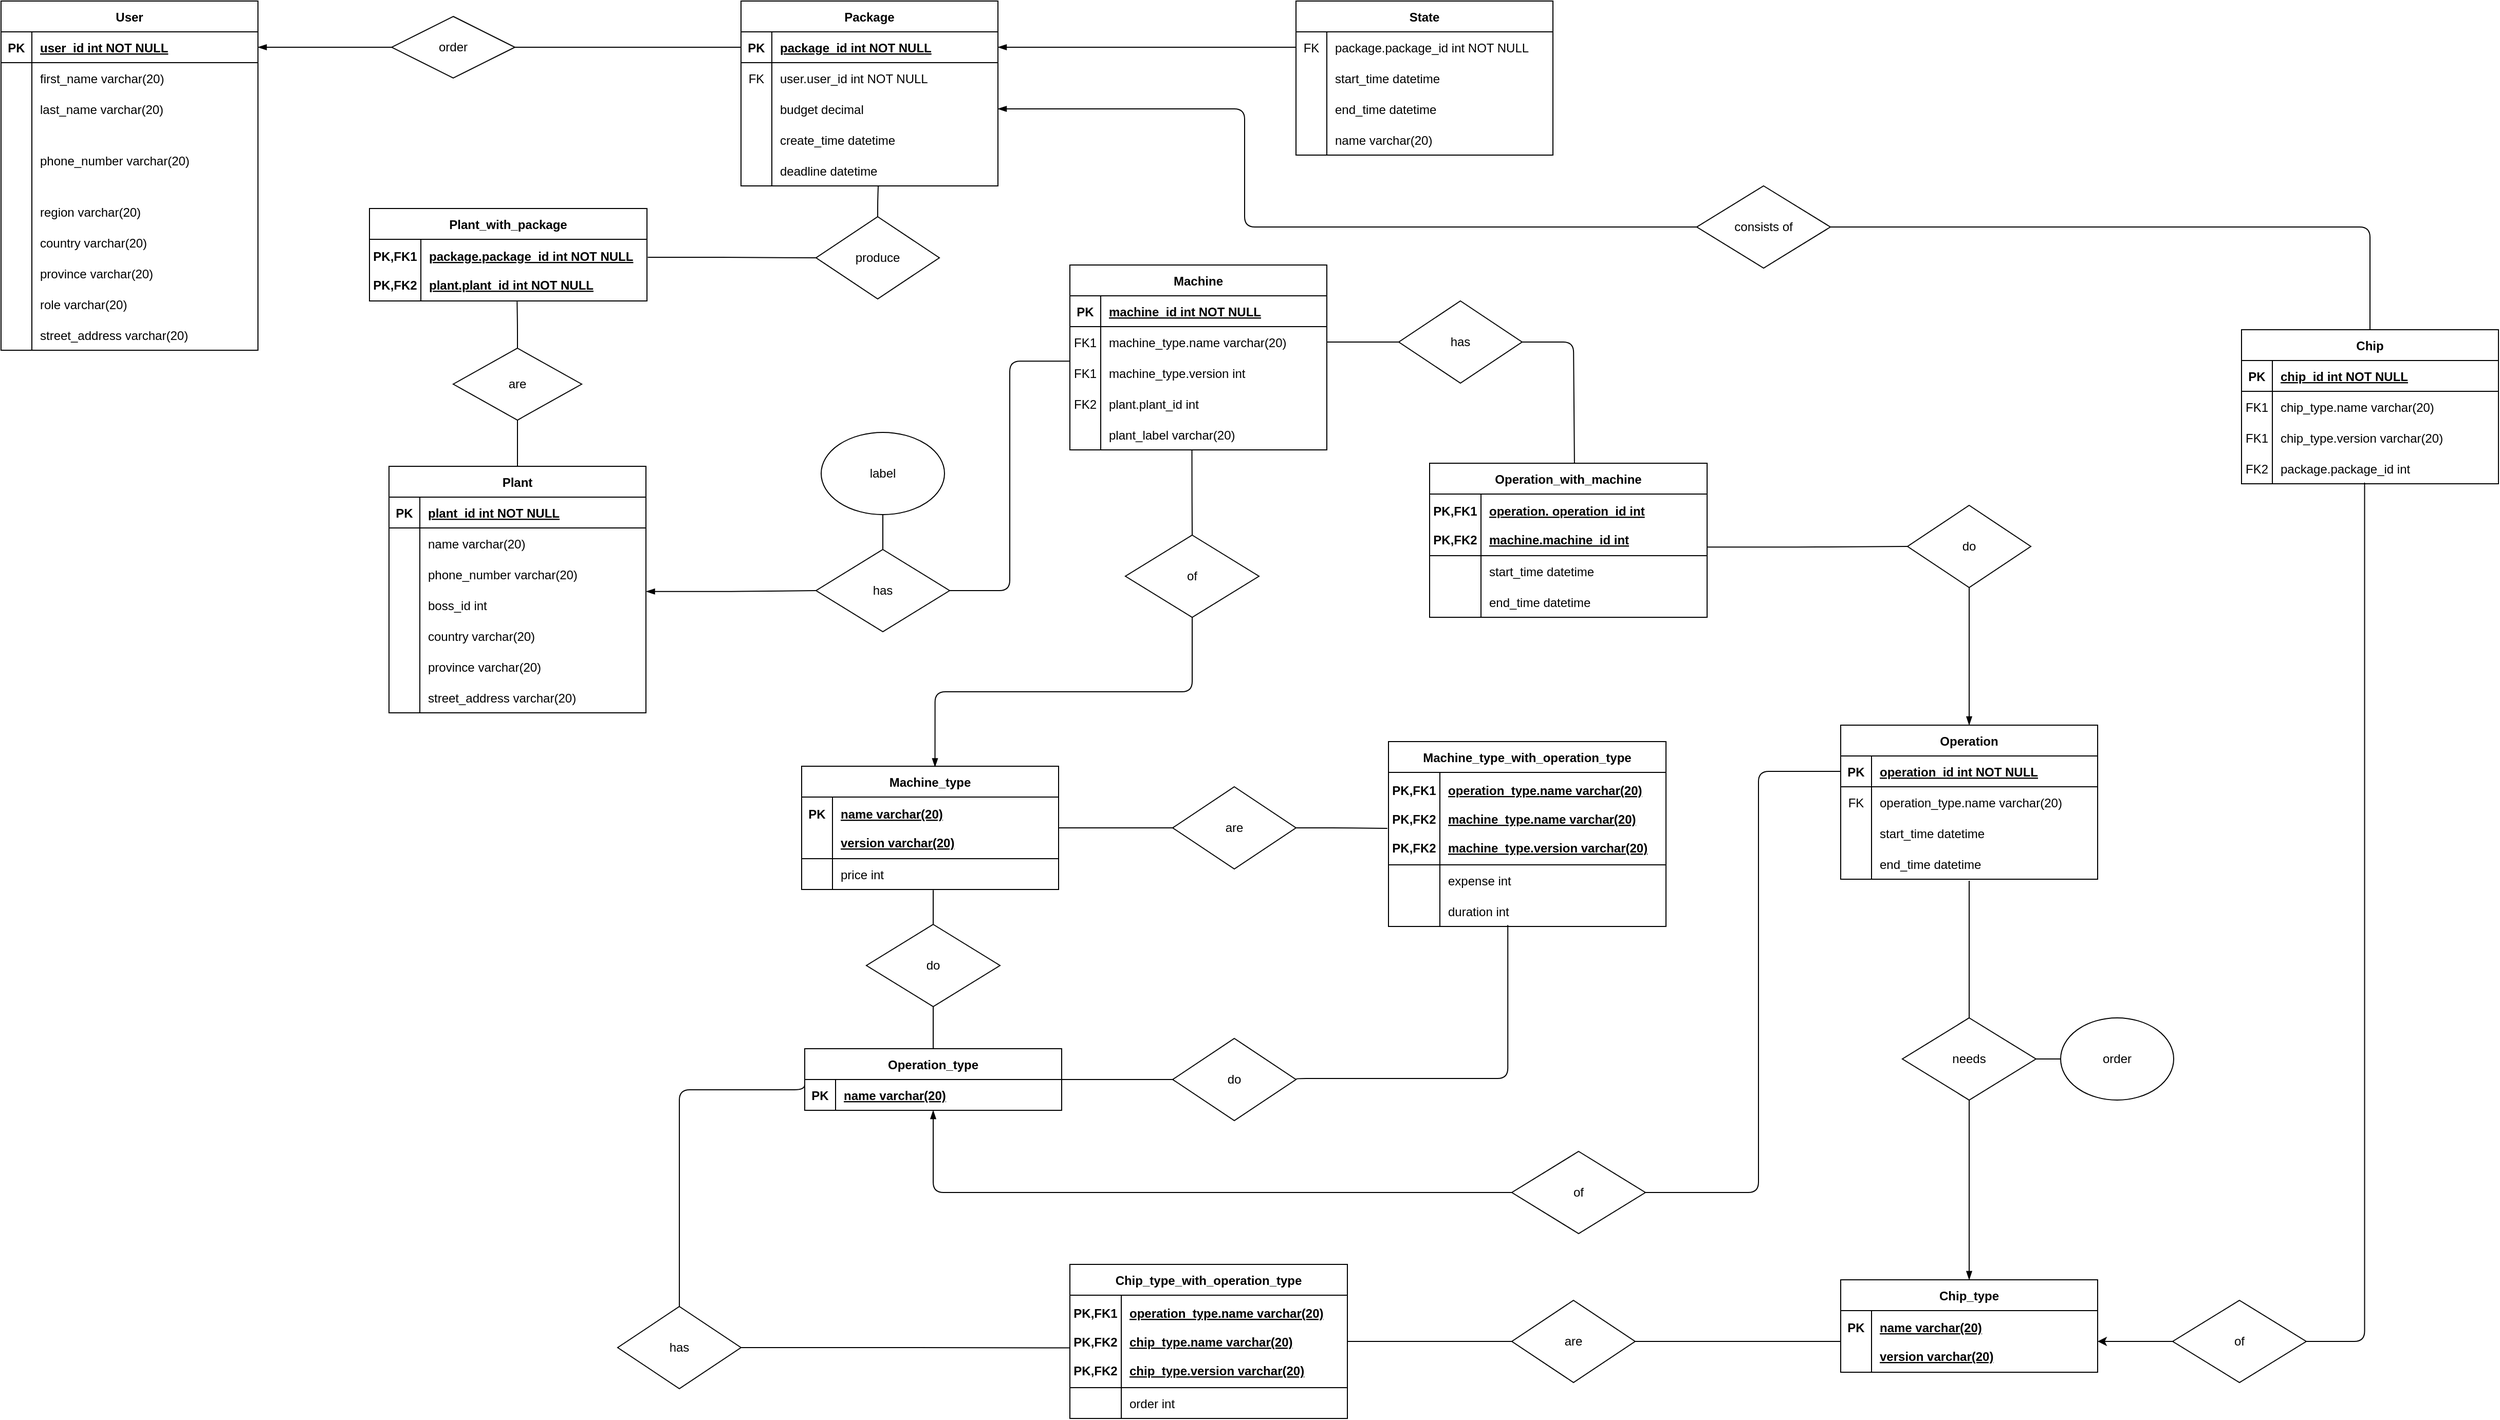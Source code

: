 <mxfile version="20.6.1" type="device"><diagram id="R2lEEEUBdFMjLlhIrx00" name="Page-1"><mxGraphModel dx="3213" dy="1078" grid="1" gridSize="10" guides="1" tooltips="1" connect="1" arrows="1" fold="1" page="1" pageScale="1" pageWidth="1169" pageHeight="1654" math="0" shadow="0" extFonts="Permanent Marker^https://fonts.googleapis.com/css?family=Permanent+Marker"><root><mxCell id="0"/><mxCell id="1" parent="0"/><mxCell id="C-vyLk0tnHw3VtMMgP7b-12" value="" style="edgeStyle=elbowEdgeStyle;endArrow=none;startArrow=blockThin;endFill=0;startFill=1;" parent="1" source="C-vyLk0tnHw3VtMMgP7b-3" target="C-vyLk0tnHw3VtMMgP7b-17" edge="1"><mxGeometry width="100" height="100" relative="1" as="geometry"><mxPoint x="400" y="180" as="sourcePoint"/><mxPoint x="460" y="205" as="targetPoint"/></mxGeometry></mxCell><mxCell id="C-vyLk0tnHw3VtMMgP7b-2" value="Package" style="shape=table;startSize=30;container=1;collapsible=1;childLayout=tableLayout;fixedRows=1;rowLines=0;fontStyle=1;align=center;resizeLast=1;" parent="1" vertex="1"><mxGeometry x="350" y="30" width="250" height="180" as="geometry"/></mxCell><mxCell id="C-vyLk0tnHw3VtMMgP7b-3" value="" style="shape=partialRectangle;collapsible=0;dropTarget=0;pointerEvents=0;fillColor=none;points=[[0,0.5],[1,0.5]];portConstraint=eastwest;top=0;left=0;right=0;bottom=1;" parent="C-vyLk0tnHw3VtMMgP7b-2" vertex="1"><mxGeometry y="30" width="250" height="30" as="geometry"/></mxCell><mxCell id="C-vyLk0tnHw3VtMMgP7b-4" value="PK" style="shape=partialRectangle;overflow=hidden;connectable=0;fillColor=none;top=0;left=0;bottom=0;right=0;fontStyle=1;" parent="C-vyLk0tnHw3VtMMgP7b-3" vertex="1"><mxGeometry width="30" height="30" as="geometry"><mxRectangle width="30" height="30" as="alternateBounds"/></mxGeometry></mxCell><mxCell id="C-vyLk0tnHw3VtMMgP7b-5" value="package_id int NOT NULL " style="shape=partialRectangle;overflow=hidden;connectable=0;fillColor=none;top=0;left=0;bottom=0;right=0;align=left;spacingLeft=6;fontStyle=5;" parent="C-vyLk0tnHw3VtMMgP7b-3" vertex="1"><mxGeometry x="30" width="220" height="30" as="geometry"><mxRectangle width="220" height="30" as="alternateBounds"/></mxGeometry></mxCell><mxCell id="C-vyLk0tnHw3VtMMgP7b-6" value="" style="shape=partialRectangle;collapsible=0;dropTarget=0;pointerEvents=0;fillColor=none;points=[[0,0.5],[1,0.5]];portConstraint=eastwest;top=0;left=0;right=0;bottom=0;" parent="C-vyLk0tnHw3VtMMgP7b-2" vertex="1"><mxGeometry y="60" width="250" height="30" as="geometry"/></mxCell><mxCell id="C-vyLk0tnHw3VtMMgP7b-7" value="FK" style="shape=partialRectangle;overflow=hidden;connectable=0;fillColor=none;top=0;left=0;bottom=0;right=0;" parent="C-vyLk0tnHw3VtMMgP7b-6" vertex="1"><mxGeometry width="30" height="30" as="geometry"><mxRectangle width="30" height="30" as="alternateBounds"/></mxGeometry></mxCell><mxCell id="C-vyLk0tnHw3VtMMgP7b-8" value="user.user_id int NOT NULL" style="shape=partialRectangle;overflow=hidden;connectable=0;fillColor=none;top=0;left=0;bottom=0;right=0;align=left;spacingLeft=6;" parent="C-vyLk0tnHw3VtMMgP7b-6" vertex="1"><mxGeometry x="30" width="220" height="30" as="geometry"><mxRectangle width="220" height="30" as="alternateBounds"/></mxGeometry></mxCell><mxCell id="C-vyLk0tnHw3VtMMgP7b-9" value="" style="shape=partialRectangle;collapsible=0;dropTarget=0;pointerEvents=0;fillColor=none;points=[[0,0.5],[1,0.5]];portConstraint=eastwest;top=0;left=0;right=0;bottom=0;" parent="C-vyLk0tnHw3VtMMgP7b-2" vertex="1"><mxGeometry y="90" width="250" height="30" as="geometry"/></mxCell><mxCell id="C-vyLk0tnHw3VtMMgP7b-10" value="" style="shape=partialRectangle;overflow=hidden;connectable=0;fillColor=none;top=0;left=0;bottom=0;right=0;" parent="C-vyLk0tnHw3VtMMgP7b-9" vertex="1"><mxGeometry width="30" height="30" as="geometry"><mxRectangle width="30" height="30" as="alternateBounds"/></mxGeometry></mxCell><mxCell id="C-vyLk0tnHw3VtMMgP7b-11" value="budget decimal " style="shape=partialRectangle;overflow=hidden;connectable=0;fillColor=none;top=0;left=0;bottom=0;right=0;align=left;spacingLeft=6;" parent="C-vyLk0tnHw3VtMMgP7b-9" vertex="1"><mxGeometry x="30" width="220" height="30" as="geometry"><mxRectangle width="220" height="30" as="alternateBounds"/></mxGeometry></mxCell><mxCell id="6Saa8b9fmWinU2tlD57g-1" value="" style="shape=partialRectangle;collapsible=0;dropTarget=0;pointerEvents=0;fillColor=none;points=[[0,0.5],[1,0.5]];portConstraint=eastwest;top=0;left=0;right=0;bottom=0;" parent="C-vyLk0tnHw3VtMMgP7b-2" vertex="1"><mxGeometry y="120" width="250" height="30" as="geometry"/></mxCell><mxCell id="6Saa8b9fmWinU2tlD57g-2" value="" style="shape=partialRectangle;overflow=hidden;connectable=0;fillColor=none;top=0;left=0;bottom=0;right=0;" parent="6Saa8b9fmWinU2tlD57g-1" vertex="1"><mxGeometry width="30" height="30" as="geometry"><mxRectangle width="30" height="30" as="alternateBounds"/></mxGeometry></mxCell><mxCell id="6Saa8b9fmWinU2tlD57g-3" value="create_time datetime" style="shape=partialRectangle;overflow=hidden;connectable=0;fillColor=none;top=0;left=0;bottom=0;right=0;align=left;spacingLeft=6;" parent="6Saa8b9fmWinU2tlD57g-1" vertex="1"><mxGeometry x="30" width="220" height="30" as="geometry"><mxRectangle width="220" height="30" as="alternateBounds"/></mxGeometry></mxCell><mxCell id="6Saa8b9fmWinU2tlD57g-4" value="" style="shape=partialRectangle;collapsible=0;dropTarget=0;pointerEvents=0;fillColor=none;points=[[0,0.5],[1,0.5]];portConstraint=eastwest;top=0;left=0;right=0;bottom=0;" parent="C-vyLk0tnHw3VtMMgP7b-2" vertex="1"><mxGeometry y="150" width="250" height="30" as="geometry"/></mxCell><mxCell id="6Saa8b9fmWinU2tlD57g-5" value="" style="shape=partialRectangle;overflow=hidden;connectable=0;fillColor=none;top=0;left=0;bottom=0;right=0;" parent="6Saa8b9fmWinU2tlD57g-4" vertex="1"><mxGeometry width="30" height="30" as="geometry"><mxRectangle width="30" height="30" as="alternateBounds"/></mxGeometry></mxCell><mxCell id="6Saa8b9fmWinU2tlD57g-6" value="deadline datetime" style="shape=partialRectangle;overflow=hidden;connectable=0;fillColor=none;top=0;left=0;bottom=0;right=0;align=left;spacingLeft=6;" parent="6Saa8b9fmWinU2tlD57g-4" vertex="1"><mxGeometry x="30" width="220" height="30" as="geometry"><mxRectangle width="220" height="30" as="alternateBounds"/></mxGeometry></mxCell><mxCell id="C-vyLk0tnHw3VtMMgP7b-13" value="State" style="shape=table;startSize=30;container=1;collapsible=1;childLayout=tableLayout;fixedRows=1;rowLines=0;fontStyle=1;align=center;resizeLast=1;" parent="1" vertex="1"><mxGeometry x="890" y="30" width="250" height="150" as="geometry"/></mxCell><mxCell id="C-vyLk0tnHw3VtMMgP7b-17" value="" style="shape=partialRectangle;collapsible=0;dropTarget=0;pointerEvents=0;fillColor=none;points=[[0,0.5],[1,0.5]];portConstraint=eastwest;top=0;left=0;right=0;bottom=0;" parent="C-vyLk0tnHw3VtMMgP7b-13" vertex="1"><mxGeometry y="30" width="250" height="30" as="geometry"/></mxCell><mxCell id="C-vyLk0tnHw3VtMMgP7b-18" value="FK" style="shape=partialRectangle;overflow=hidden;connectable=0;fillColor=none;top=0;left=0;bottom=0;right=0;" parent="C-vyLk0tnHw3VtMMgP7b-17" vertex="1"><mxGeometry width="30" height="30" as="geometry"><mxRectangle width="30" height="30" as="alternateBounds"/></mxGeometry></mxCell><mxCell id="C-vyLk0tnHw3VtMMgP7b-19" value="package.package_id int NOT NULL" style="shape=partialRectangle;overflow=hidden;connectable=0;fillColor=none;top=0;left=0;bottom=0;right=0;align=left;spacingLeft=6;" parent="C-vyLk0tnHw3VtMMgP7b-17" vertex="1"><mxGeometry x="30" width="220" height="30" as="geometry"><mxRectangle width="220" height="30" as="alternateBounds"/></mxGeometry></mxCell><mxCell id="C-vyLk0tnHw3VtMMgP7b-20" value="" style="shape=partialRectangle;collapsible=0;dropTarget=0;pointerEvents=0;fillColor=none;points=[[0,0.5],[1,0.5]];portConstraint=eastwest;top=0;left=0;right=0;bottom=0;" parent="C-vyLk0tnHw3VtMMgP7b-13" vertex="1"><mxGeometry y="60" width="250" height="30" as="geometry"/></mxCell><mxCell id="C-vyLk0tnHw3VtMMgP7b-21" value="" style="shape=partialRectangle;overflow=hidden;connectable=0;fillColor=none;top=0;left=0;bottom=0;right=0;" parent="C-vyLk0tnHw3VtMMgP7b-20" vertex="1"><mxGeometry width="30" height="30" as="geometry"><mxRectangle width="30" height="30" as="alternateBounds"/></mxGeometry></mxCell><mxCell id="C-vyLk0tnHw3VtMMgP7b-22" value="start_time datetime" style="shape=partialRectangle;overflow=hidden;connectable=0;fillColor=none;top=0;left=0;bottom=0;right=0;align=left;spacingLeft=6;" parent="C-vyLk0tnHw3VtMMgP7b-20" vertex="1"><mxGeometry x="30" width="220" height="30" as="geometry"><mxRectangle width="220" height="30" as="alternateBounds"/></mxGeometry></mxCell><mxCell id="6Saa8b9fmWinU2tlD57g-38" value="" style="shape=partialRectangle;collapsible=0;dropTarget=0;pointerEvents=0;fillColor=none;points=[[0,0.5],[1,0.5]];portConstraint=eastwest;top=0;left=0;right=0;bottom=0;" parent="C-vyLk0tnHw3VtMMgP7b-13" vertex="1"><mxGeometry y="90" width="250" height="30" as="geometry"/></mxCell><mxCell id="6Saa8b9fmWinU2tlD57g-39" value="" style="shape=partialRectangle;overflow=hidden;connectable=0;fillColor=none;top=0;left=0;bottom=0;right=0;" parent="6Saa8b9fmWinU2tlD57g-38" vertex="1"><mxGeometry width="30" height="30" as="geometry"><mxRectangle width="30" height="30" as="alternateBounds"/></mxGeometry></mxCell><mxCell id="6Saa8b9fmWinU2tlD57g-40" value="end_time datetime" style="shape=partialRectangle;overflow=hidden;connectable=0;fillColor=none;top=0;left=0;bottom=0;right=0;align=left;spacingLeft=6;" parent="6Saa8b9fmWinU2tlD57g-38" vertex="1"><mxGeometry x="30" width="220" height="30" as="geometry"><mxRectangle width="220" height="30" as="alternateBounds"/></mxGeometry></mxCell><mxCell id="6Saa8b9fmWinU2tlD57g-42" value="" style="shape=partialRectangle;collapsible=0;dropTarget=0;pointerEvents=0;fillColor=none;points=[[0,0.5],[1,0.5]];portConstraint=eastwest;top=0;left=0;right=0;bottom=0;" parent="C-vyLk0tnHw3VtMMgP7b-13" vertex="1"><mxGeometry y="120" width="250" height="30" as="geometry"/></mxCell><mxCell id="6Saa8b9fmWinU2tlD57g-43" value="" style="shape=partialRectangle;overflow=hidden;connectable=0;fillColor=none;top=0;left=0;bottom=0;right=0;" parent="6Saa8b9fmWinU2tlD57g-42" vertex="1"><mxGeometry width="30" height="30" as="geometry"><mxRectangle width="30" height="30" as="alternateBounds"/></mxGeometry></mxCell><mxCell id="6Saa8b9fmWinU2tlD57g-44" value="name varchar(20)" style="shape=partialRectangle;overflow=hidden;connectable=0;fillColor=none;top=0;left=0;bottom=0;right=0;align=left;spacingLeft=6;" parent="6Saa8b9fmWinU2tlD57g-42" vertex="1"><mxGeometry x="30" width="220" height="30" as="geometry"><mxRectangle width="220" height="30" as="alternateBounds"/></mxGeometry></mxCell><mxCell id="C-vyLk0tnHw3VtMMgP7b-23" value="User" style="shape=table;startSize=30;container=1;collapsible=1;childLayout=tableLayout;fixedRows=1;rowLines=0;fontStyle=1;align=center;resizeLast=1;" parent="1" vertex="1"><mxGeometry x="-370" y="30" width="250" height="340" as="geometry"/></mxCell><mxCell id="C-vyLk0tnHw3VtMMgP7b-24" value="" style="shape=partialRectangle;collapsible=0;dropTarget=0;pointerEvents=0;fillColor=none;points=[[0,0.5],[1,0.5]];portConstraint=eastwest;top=0;left=0;right=0;bottom=1;" parent="C-vyLk0tnHw3VtMMgP7b-23" vertex="1"><mxGeometry y="30" width="250" height="30" as="geometry"/></mxCell><mxCell id="C-vyLk0tnHw3VtMMgP7b-25" value="PK" style="shape=partialRectangle;overflow=hidden;connectable=0;fillColor=none;top=0;left=0;bottom=0;right=0;fontStyle=1;" parent="C-vyLk0tnHw3VtMMgP7b-24" vertex="1"><mxGeometry width="30" height="30" as="geometry"><mxRectangle width="30" height="30" as="alternateBounds"/></mxGeometry></mxCell><mxCell id="C-vyLk0tnHw3VtMMgP7b-26" value="user_id int NOT NULL " style="shape=partialRectangle;overflow=hidden;connectable=0;fillColor=none;top=0;left=0;bottom=0;right=0;align=left;spacingLeft=6;fontStyle=5;" parent="C-vyLk0tnHw3VtMMgP7b-24" vertex="1"><mxGeometry x="30" width="220" height="30" as="geometry"><mxRectangle width="220" height="30" as="alternateBounds"/></mxGeometry></mxCell><mxCell id="C-vyLk0tnHw3VtMMgP7b-27" value="" style="shape=partialRectangle;collapsible=0;dropTarget=0;pointerEvents=0;fillColor=none;points=[[0,0.5],[1,0.5]];portConstraint=eastwest;top=0;left=0;right=0;bottom=0;" parent="C-vyLk0tnHw3VtMMgP7b-23" vertex="1"><mxGeometry y="60" width="250" height="30" as="geometry"/></mxCell><mxCell id="C-vyLk0tnHw3VtMMgP7b-28" value="" style="shape=partialRectangle;overflow=hidden;connectable=0;fillColor=none;top=0;left=0;bottom=0;right=0;" parent="C-vyLk0tnHw3VtMMgP7b-27" vertex="1"><mxGeometry width="30" height="30" as="geometry"><mxRectangle width="30" height="30" as="alternateBounds"/></mxGeometry></mxCell><mxCell id="C-vyLk0tnHw3VtMMgP7b-29" value="first_name varchar(20)" style="shape=partialRectangle;overflow=hidden;connectable=0;fillColor=none;top=0;left=0;bottom=0;right=0;align=left;spacingLeft=6;" parent="C-vyLk0tnHw3VtMMgP7b-27" vertex="1"><mxGeometry x="30" width="220" height="30" as="geometry"><mxRectangle width="220" height="30" as="alternateBounds"/></mxGeometry></mxCell><mxCell id="6Saa8b9fmWinU2tlD57g-7" value="" style="shape=partialRectangle;collapsible=0;dropTarget=0;pointerEvents=0;fillColor=none;points=[[0,0.5],[1,0.5]];portConstraint=eastwest;top=0;left=0;right=0;bottom=0;" parent="C-vyLk0tnHw3VtMMgP7b-23" vertex="1"><mxGeometry y="90" width="250" height="30" as="geometry"/></mxCell><mxCell id="6Saa8b9fmWinU2tlD57g-8" value="" style="shape=partialRectangle;overflow=hidden;connectable=0;fillColor=none;top=0;left=0;bottom=0;right=0;" parent="6Saa8b9fmWinU2tlD57g-7" vertex="1"><mxGeometry width="30" height="30" as="geometry"><mxRectangle width="30" height="30" as="alternateBounds"/></mxGeometry></mxCell><mxCell id="6Saa8b9fmWinU2tlD57g-9" value="last_name varchar(20)" style="shape=partialRectangle;overflow=hidden;connectable=0;fillColor=none;top=0;left=0;bottom=0;right=0;align=left;spacingLeft=6;" parent="6Saa8b9fmWinU2tlD57g-7" vertex="1"><mxGeometry x="30" width="220" height="30" as="geometry"><mxRectangle width="220" height="30" as="alternateBounds"/></mxGeometry></mxCell><mxCell id="6Saa8b9fmWinU2tlD57g-10" value="" style="shape=partialRectangle;collapsible=0;dropTarget=0;pointerEvents=0;fillColor=none;points=[[0,0.5],[1,0.5]];portConstraint=eastwest;top=0;left=0;right=0;bottom=0;" parent="C-vyLk0tnHw3VtMMgP7b-23" vertex="1"><mxGeometry y="120" width="250" height="70" as="geometry"/></mxCell><mxCell id="6Saa8b9fmWinU2tlD57g-11" value="" style="shape=partialRectangle;overflow=hidden;connectable=0;fillColor=none;top=0;left=0;bottom=0;right=0;" parent="6Saa8b9fmWinU2tlD57g-10" vertex="1"><mxGeometry width="30" height="70" as="geometry"><mxRectangle width="30" height="70" as="alternateBounds"/></mxGeometry></mxCell><mxCell id="6Saa8b9fmWinU2tlD57g-12" value="phone_number varchar(20) " style="shape=partialRectangle;overflow=hidden;connectable=0;fillColor=none;top=0;left=0;bottom=0;right=0;align=left;spacingLeft=6;" parent="6Saa8b9fmWinU2tlD57g-10" vertex="1"><mxGeometry x="30" width="220" height="70" as="geometry"><mxRectangle width="220" height="70" as="alternateBounds"/></mxGeometry></mxCell><mxCell id="6Saa8b9fmWinU2tlD57g-13" value="" style="shape=partialRectangle;collapsible=0;dropTarget=0;pointerEvents=0;fillColor=none;points=[[0,0.5],[1,0.5]];portConstraint=eastwest;top=0;left=0;right=0;bottom=0;" parent="C-vyLk0tnHw3VtMMgP7b-23" vertex="1"><mxGeometry y="190" width="250" height="30" as="geometry"/></mxCell><mxCell id="6Saa8b9fmWinU2tlD57g-14" value="" style="shape=partialRectangle;overflow=hidden;connectable=0;fillColor=none;top=0;left=0;bottom=0;right=0;" parent="6Saa8b9fmWinU2tlD57g-13" vertex="1"><mxGeometry width="30" height="30" as="geometry"><mxRectangle width="30" height="30" as="alternateBounds"/></mxGeometry></mxCell><mxCell id="6Saa8b9fmWinU2tlD57g-15" value="region varchar(20)" style="shape=partialRectangle;overflow=hidden;connectable=0;fillColor=none;top=0;left=0;bottom=0;right=0;align=left;spacingLeft=6;" parent="6Saa8b9fmWinU2tlD57g-13" vertex="1"><mxGeometry x="30" width="220" height="30" as="geometry"><mxRectangle width="220" height="30" as="alternateBounds"/></mxGeometry></mxCell><mxCell id="6Saa8b9fmWinU2tlD57g-16" value="" style="shape=partialRectangle;collapsible=0;dropTarget=0;pointerEvents=0;fillColor=none;points=[[0,0.5],[1,0.5]];portConstraint=eastwest;top=0;left=0;right=0;bottom=0;" parent="C-vyLk0tnHw3VtMMgP7b-23" vertex="1"><mxGeometry y="220" width="250" height="30" as="geometry"/></mxCell><mxCell id="6Saa8b9fmWinU2tlD57g-17" value="" style="shape=partialRectangle;overflow=hidden;connectable=0;fillColor=none;top=0;left=0;bottom=0;right=0;" parent="6Saa8b9fmWinU2tlD57g-16" vertex="1"><mxGeometry width="30" height="30" as="geometry"><mxRectangle width="30" height="30" as="alternateBounds"/></mxGeometry></mxCell><mxCell id="6Saa8b9fmWinU2tlD57g-18" value="country varchar(20)" style="shape=partialRectangle;overflow=hidden;connectable=0;fillColor=none;top=0;left=0;bottom=0;right=0;align=left;spacingLeft=6;" parent="6Saa8b9fmWinU2tlD57g-16" vertex="1"><mxGeometry x="30" width="220" height="30" as="geometry"><mxRectangle width="220" height="30" as="alternateBounds"/></mxGeometry></mxCell><mxCell id="6Saa8b9fmWinU2tlD57g-29" value="" style="shape=partialRectangle;collapsible=0;dropTarget=0;pointerEvents=0;fillColor=none;points=[[0,0.5],[1,0.5]];portConstraint=eastwest;top=0;left=0;right=0;bottom=0;" parent="C-vyLk0tnHw3VtMMgP7b-23" vertex="1"><mxGeometry y="250" width="250" height="30" as="geometry"/></mxCell><mxCell id="6Saa8b9fmWinU2tlD57g-30" value="" style="shape=partialRectangle;overflow=hidden;connectable=0;fillColor=none;top=0;left=0;bottom=0;right=0;" parent="6Saa8b9fmWinU2tlD57g-29" vertex="1"><mxGeometry width="30" height="30" as="geometry"><mxRectangle width="30" height="30" as="alternateBounds"/></mxGeometry></mxCell><mxCell id="6Saa8b9fmWinU2tlD57g-31" value="province varchar(20)" style="shape=partialRectangle;overflow=hidden;connectable=0;fillColor=none;top=0;left=0;bottom=0;right=0;align=left;spacingLeft=6;" parent="6Saa8b9fmWinU2tlD57g-29" vertex="1"><mxGeometry x="30" width="220" height="30" as="geometry"><mxRectangle width="220" height="30" as="alternateBounds"/></mxGeometry></mxCell><mxCell id="6Saa8b9fmWinU2tlD57g-32" value="" style="shape=partialRectangle;collapsible=0;dropTarget=0;pointerEvents=0;fillColor=none;points=[[0,0.5],[1,0.5]];portConstraint=eastwest;top=0;left=0;right=0;bottom=0;" parent="C-vyLk0tnHw3VtMMgP7b-23" vertex="1"><mxGeometry y="280" width="250" height="30" as="geometry"/></mxCell><mxCell id="6Saa8b9fmWinU2tlD57g-33" value="" style="shape=partialRectangle;overflow=hidden;connectable=0;fillColor=none;top=0;left=0;bottom=0;right=0;" parent="6Saa8b9fmWinU2tlD57g-32" vertex="1"><mxGeometry width="30" height="30" as="geometry"><mxRectangle width="30" height="30" as="alternateBounds"/></mxGeometry></mxCell><mxCell id="6Saa8b9fmWinU2tlD57g-34" value="role varchar(20)" style="shape=partialRectangle;overflow=hidden;connectable=0;fillColor=none;top=0;left=0;bottom=0;right=0;align=left;spacingLeft=6;" parent="6Saa8b9fmWinU2tlD57g-32" vertex="1"><mxGeometry x="30" width="220" height="30" as="geometry"><mxRectangle width="220" height="30" as="alternateBounds"/></mxGeometry></mxCell><mxCell id="6Saa8b9fmWinU2tlD57g-35" value="" style="shape=partialRectangle;collapsible=0;dropTarget=0;pointerEvents=0;fillColor=none;points=[[0,0.5],[1,0.5]];portConstraint=eastwest;top=0;left=0;right=0;bottom=0;" parent="C-vyLk0tnHw3VtMMgP7b-23" vertex="1"><mxGeometry y="310" width="250" height="30" as="geometry"/></mxCell><mxCell id="6Saa8b9fmWinU2tlD57g-36" value="" style="shape=partialRectangle;overflow=hidden;connectable=0;fillColor=none;top=0;left=0;bottom=0;right=0;" parent="6Saa8b9fmWinU2tlD57g-35" vertex="1"><mxGeometry width="30" height="30" as="geometry"><mxRectangle width="30" height="30" as="alternateBounds"/></mxGeometry></mxCell><mxCell id="6Saa8b9fmWinU2tlD57g-37" value="street_address varchar(20)" style="shape=partialRectangle;overflow=hidden;connectable=0;fillColor=none;top=0;left=0;bottom=0;right=0;align=left;spacingLeft=6;" parent="6Saa8b9fmWinU2tlD57g-35" vertex="1"><mxGeometry x="30" width="220" height="30" as="geometry"><mxRectangle width="220" height="30" as="alternateBounds"/></mxGeometry></mxCell><mxCell id="6Saa8b9fmWinU2tlD57g-58" value="Plant_with_package" style="shape=table;startSize=30;container=1;collapsible=1;childLayout=tableLayout;fixedRows=1;rowLines=0;fontStyle=1;align=center;resizeLast=1;" parent="1" vertex="1"><mxGeometry x="-11.5" y="232" width="270" height="90" as="geometry"/></mxCell><mxCell id="6Saa8b9fmWinU2tlD57g-59" value="" style="shape=partialRectangle;collapsible=0;dropTarget=0;pointerEvents=0;fillColor=none;points=[[0,0.5],[1,0.5]];portConstraint=eastwest;top=0;left=0;right=0;bottom=1;movable=1;resizable=1;rotatable=1;deletable=1;editable=1;connectable=1;" parent="6Saa8b9fmWinU2tlD57g-58" vertex="1"><mxGeometry y="30" width="270" height="60" as="geometry"/></mxCell><mxCell id="6Saa8b9fmWinU2tlD57g-60" value="PK,FK1&#10;&#10;PK,FK2" style="shape=partialRectangle;overflow=hidden;connectable=0;fillColor=none;top=0;left=0;bottom=0;right=0;fontStyle=1;" parent="6Saa8b9fmWinU2tlD57g-59" vertex="1"><mxGeometry width="50" height="60" as="geometry"><mxRectangle width="50" height="60" as="alternateBounds"/></mxGeometry></mxCell><mxCell id="6Saa8b9fmWinU2tlD57g-61" value="package.package_id int NOT NULL &#10;&#10;plant.plant_id int NOT NULL" style="shape=partialRectangle;overflow=hidden;connectable=0;fillColor=none;top=0;left=0;bottom=0;right=0;align=left;spacingLeft=6;fontStyle=5;" parent="6Saa8b9fmWinU2tlD57g-59" vertex="1"><mxGeometry x="50" width="220" height="60" as="geometry"><mxRectangle width="220" height="60" as="alternateBounds"/></mxGeometry></mxCell><mxCell id="6Saa8b9fmWinU2tlD57g-86" value="Plant" style="shape=table;startSize=30;container=1;collapsible=1;childLayout=tableLayout;fixedRows=1;rowLines=0;fontStyle=1;align=center;resizeLast=1;" parent="1" vertex="1"><mxGeometry x="7.5" y="483" width="250" height="240" as="geometry"/></mxCell><mxCell id="6Saa8b9fmWinU2tlD57g-87" value="" style="shape=partialRectangle;collapsible=0;dropTarget=0;pointerEvents=0;fillColor=none;points=[[0,0.5],[1,0.5]];portConstraint=eastwest;top=0;left=0;right=0;bottom=1;" parent="6Saa8b9fmWinU2tlD57g-86" vertex="1"><mxGeometry y="30" width="250" height="30" as="geometry"/></mxCell><mxCell id="6Saa8b9fmWinU2tlD57g-88" value="PK" style="shape=partialRectangle;overflow=hidden;connectable=0;fillColor=none;top=0;left=0;bottom=0;right=0;fontStyle=1;" parent="6Saa8b9fmWinU2tlD57g-87" vertex="1"><mxGeometry width="30" height="30" as="geometry"><mxRectangle width="30" height="30" as="alternateBounds"/></mxGeometry></mxCell><mxCell id="6Saa8b9fmWinU2tlD57g-89" value="plant_id int NOT NULL " style="shape=partialRectangle;overflow=hidden;connectable=0;fillColor=none;top=0;left=0;bottom=0;right=0;align=left;spacingLeft=6;fontStyle=5;" parent="6Saa8b9fmWinU2tlD57g-87" vertex="1"><mxGeometry x="30" width="220" height="30" as="geometry"><mxRectangle width="220" height="30" as="alternateBounds"/></mxGeometry></mxCell><mxCell id="6Saa8b9fmWinU2tlD57g-90" value="" style="shape=partialRectangle;collapsible=0;dropTarget=0;pointerEvents=0;fillColor=none;points=[[0,0.5],[1,0.5]];portConstraint=eastwest;top=0;left=0;right=0;bottom=0;" parent="6Saa8b9fmWinU2tlD57g-86" vertex="1"><mxGeometry y="60" width="250" height="30" as="geometry"/></mxCell><mxCell id="6Saa8b9fmWinU2tlD57g-91" value="" style="shape=partialRectangle;overflow=hidden;connectable=0;fillColor=none;top=0;left=0;bottom=0;right=0;" parent="6Saa8b9fmWinU2tlD57g-90" vertex="1"><mxGeometry width="30" height="30" as="geometry"><mxRectangle width="30" height="30" as="alternateBounds"/></mxGeometry></mxCell><mxCell id="6Saa8b9fmWinU2tlD57g-92" value="name varchar(20)" style="shape=partialRectangle;overflow=hidden;connectable=0;fillColor=none;top=0;left=0;bottom=0;right=0;align=left;spacingLeft=6;" parent="6Saa8b9fmWinU2tlD57g-90" vertex="1"><mxGeometry x="30" width="220" height="30" as="geometry"><mxRectangle width="220" height="30" as="alternateBounds"/></mxGeometry></mxCell><mxCell id="6Saa8b9fmWinU2tlD57g-96" value="" style="shape=partialRectangle;collapsible=0;dropTarget=0;pointerEvents=0;fillColor=none;points=[[0,0.5],[1,0.5]];portConstraint=eastwest;top=0;left=0;right=0;bottom=0;" parent="6Saa8b9fmWinU2tlD57g-86" vertex="1"><mxGeometry y="90" width="250" height="30" as="geometry"/></mxCell><mxCell id="6Saa8b9fmWinU2tlD57g-97" value="" style="shape=partialRectangle;overflow=hidden;connectable=0;fillColor=none;top=0;left=0;bottom=0;right=0;" parent="6Saa8b9fmWinU2tlD57g-96" vertex="1"><mxGeometry width="30" height="30" as="geometry"><mxRectangle width="30" height="30" as="alternateBounds"/></mxGeometry></mxCell><mxCell id="6Saa8b9fmWinU2tlD57g-98" value="phone_number varchar(20) " style="shape=partialRectangle;overflow=hidden;connectable=0;fillColor=none;top=0;left=0;bottom=0;right=0;align=left;spacingLeft=6;" parent="6Saa8b9fmWinU2tlD57g-96" vertex="1"><mxGeometry x="30" width="220" height="30" as="geometry"><mxRectangle width="220" height="30" as="alternateBounds"/></mxGeometry></mxCell><mxCell id="6Saa8b9fmWinU2tlD57g-99" value="" style="shape=partialRectangle;collapsible=0;dropTarget=0;pointerEvents=0;fillColor=none;points=[[0,0.5],[1,0.5]];portConstraint=eastwest;top=0;left=0;right=0;bottom=0;" parent="6Saa8b9fmWinU2tlD57g-86" vertex="1"><mxGeometry y="120" width="250" height="30" as="geometry"/></mxCell><mxCell id="6Saa8b9fmWinU2tlD57g-100" value="" style="shape=partialRectangle;overflow=hidden;connectable=0;fillColor=none;top=0;left=0;bottom=0;right=0;" parent="6Saa8b9fmWinU2tlD57g-99" vertex="1"><mxGeometry width="30" height="30" as="geometry"><mxRectangle width="30" height="30" as="alternateBounds"/></mxGeometry></mxCell><mxCell id="6Saa8b9fmWinU2tlD57g-101" value="boss_id int" style="shape=partialRectangle;overflow=hidden;connectable=0;fillColor=none;top=0;left=0;bottom=0;right=0;align=left;spacingLeft=6;" parent="6Saa8b9fmWinU2tlD57g-99" vertex="1"><mxGeometry x="30" width="220" height="30" as="geometry"><mxRectangle width="220" height="30" as="alternateBounds"/></mxGeometry></mxCell><mxCell id="6Saa8b9fmWinU2tlD57g-102" value="" style="shape=partialRectangle;collapsible=0;dropTarget=0;pointerEvents=0;fillColor=none;points=[[0,0.5],[1,0.5]];portConstraint=eastwest;top=0;left=0;right=0;bottom=0;" parent="6Saa8b9fmWinU2tlD57g-86" vertex="1"><mxGeometry y="150" width="250" height="30" as="geometry"/></mxCell><mxCell id="6Saa8b9fmWinU2tlD57g-103" value="" style="shape=partialRectangle;overflow=hidden;connectable=0;fillColor=none;top=0;left=0;bottom=0;right=0;" parent="6Saa8b9fmWinU2tlD57g-102" vertex="1"><mxGeometry width="30" height="30" as="geometry"><mxRectangle width="30" height="30" as="alternateBounds"/></mxGeometry></mxCell><mxCell id="6Saa8b9fmWinU2tlD57g-104" value="country varchar(20)" style="shape=partialRectangle;overflow=hidden;connectable=0;fillColor=none;top=0;left=0;bottom=0;right=0;align=left;spacingLeft=6;" parent="6Saa8b9fmWinU2tlD57g-102" vertex="1"><mxGeometry x="30" width="220" height="30" as="geometry"><mxRectangle width="220" height="30" as="alternateBounds"/></mxGeometry></mxCell><mxCell id="6Saa8b9fmWinU2tlD57g-105" value="" style="shape=partialRectangle;collapsible=0;dropTarget=0;pointerEvents=0;fillColor=none;points=[[0,0.5],[1,0.5]];portConstraint=eastwest;top=0;left=0;right=0;bottom=0;" parent="6Saa8b9fmWinU2tlD57g-86" vertex="1"><mxGeometry y="180" width="250" height="30" as="geometry"/></mxCell><mxCell id="6Saa8b9fmWinU2tlD57g-106" value="" style="shape=partialRectangle;overflow=hidden;connectable=0;fillColor=none;top=0;left=0;bottom=0;right=0;" parent="6Saa8b9fmWinU2tlD57g-105" vertex="1"><mxGeometry width="30" height="30" as="geometry"><mxRectangle width="30" height="30" as="alternateBounds"/></mxGeometry></mxCell><mxCell id="6Saa8b9fmWinU2tlD57g-107" value="province varchar(20)" style="shape=partialRectangle;overflow=hidden;connectable=0;fillColor=none;top=0;left=0;bottom=0;right=0;align=left;spacingLeft=6;" parent="6Saa8b9fmWinU2tlD57g-105" vertex="1"><mxGeometry x="30" width="220" height="30" as="geometry"><mxRectangle width="220" height="30" as="alternateBounds"/></mxGeometry></mxCell><mxCell id="6Saa8b9fmWinU2tlD57g-111" value="" style="shape=partialRectangle;collapsible=0;dropTarget=0;pointerEvents=0;fillColor=none;points=[[0,0.5],[1,0.5]];portConstraint=eastwest;top=0;left=0;right=0;bottom=0;" parent="6Saa8b9fmWinU2tlD57g-86" vertex="1"><mxGeometry y="210" width="250" height="30" as="geometry"/></mxCell><mxCell id="6Saa8b9fmWinU2tlD57g-112" value="" style="shape=partialRectangle;overflow=hidden;connectable=0;fillColor=none;top=0;left=0;bottom=0;right=0;" parent="6Saa8b9fmWinU2tlD57g-111" vertex="1"><mxGeometry width="30" height="30" as="geometry"><mxRectangle width="30" height="30" as="alternateBounds"/></mxGeometry></mxCell><mxCell id="6Saa8b9fmWinU2tlD57g-113" value="street_address varchar(20)" style="shape=partialRectangle;overflow=hidden;connectable=0;fillColor=none;top=0;left=0;bottom=0;right=0;align=left;spacingLeft=6;" parent="6Saa8b9fmWinU2tlD57g-111" vertex="1"><mxGeometry x="30" width="220" height="30" as="geometry"><mxRectangle width="220" height="30" as="alternateBounds"/></mxGeometry></mxCell><mxCell id="6Saa8b9fmWinU2tlD57g-114" value="Machine_type" style="shape=table;startSize=30;container=1;collapsible=1;childLayout=tableLayout;fixedRows=1;rowLines=0;fontStyle=1;align=center;resizeLast=1;" parent="1" vertex="1"><mxGeometry x="409" y="775" width="250" height="120" as="geometry"/></mxCell><mxCell id="6Saa8b9fmWinU2tlD57g-115" value="" style="shape=partialRectangle;collapsible=0;dropTarget=0;pointerEvents=0;fillColor=none;points=[[0,0.5],[1,0.5]];portConstraint=eastwest;top=0;left=0;right=0;bottom=1;" parent="6Saa8b9fmWinU2tlD57g-114" vertex="1"><mxGeometry y="30" width="250" height="60" as="geometry"/></mxCell><mxCell id="6Saa8b9fmWinU2tlD57g-116" value="PK&#10;&#10;" style="shape=partialRectangle;overflow=hidden;connectable=0;fillColor=none;top=0;left=0;bottom=0;right=0;fontStyle=1;" parent="6Saa8b9fmWinU2tlD57g-115" vertex="1"><mxGeometry width="30" height="60" as="geometry"><mxRectangle width="30" height="60" as="alternateBounds"/></mxGeometry></mxCell><mxCell id="6Saa8b9fmWinU2tlD57g-117" value="name varchar(20)&#10;&#10;version varchar(20)" style="shape=partialRectangle;overflow=hidden;connectable=0;fillColor=none;top=0;left=0;bottom=0;right=0;align=left;spacingLeft=6;fontStyle=5;" parent="6Saa8b9fmWinU2tlD57g-115" vertex="1"><mxGeometry x="30" width="220" height="60" as="geometry"><mxRectangle width="220" height="60" as="alternateBounds"/></mxGeometry></mxCell><mxCell id="6Saa8b9fmWinU2tlD57g-124" value="" style="shape=partialRectangle;collapsible=0;dropTarget=0;pointerEvents=0;fillColor=none;points=[[0,0.5],[1,0.5]];portConstraint=eastwest;top=0;left=0;right=0;bottom=0;" parent="6Saa8b9fmWinU2tlD57g-114" vertex="1"><mxGeometry y="90" width="250" height="30" as="geometry"/></mxCell><mxCell id="6Saa8b9fmWinU2tlD57g-125" value="" style="shape=partialRectangle;overflow=hidden;connectable=0;fillColor=none;top=0;left=0;bottom=0;right=0;" parent="6Saa8b9fmWinU2tlD57g-124" vertex="1"><mxGeometry width="30" height="30" as="geometry"><mxRectangle width="30" height="30" as="alternateBounds"/></mxGeometry></mxCell><mxCell id="6Saa8b9fmWinU2tlD57g-126" value="price int" style="shape=partialRectangle;overflow=hidden;connectable=0;fillColor=none;top=0;left=0;bottom=0;right=0;align=left;spacingLeft=6;" parent="6Saa8b9fmWinU2tlD57g-124" vertex="1"><mxGeometry x="30" width="220" height="30" as="geometry"><mxRectangle width="220" height="30" as="alternateBounds"/></mxGeometry></mxCell><mxCell id="6Saa8b9fmWinU2tlD57g-152" value="Machine" style="shape=table;startSize=30;container=1;collapsible=1;childLayout=tableLayout;fixedRows=1;rowLines=0;fontStyle=1;align=center;resizeLast=1;" parent="1" vertex="1"><mxGeometry x="670" y="287" width="250" height="180" as="geometry"/></mxCell><mxCell id="6Saa8b9fmWinU2tlD57g-153" value="" style="shape=partialRectangle;collapsible=0;dropTarget=0;pointerEvents=0;fillColor=none;points=[[0,0.5],[1,0.5]];portConstraint=eastwest;top=0;left=0;right=0;bottom=1;" parent="6Saa8b9fmWinU2tlD57g-152" vertex="1"><mxGeometry y="30" width="250" height="30" as="geometry"/></mxCell><mxCell id="6Saa8b9fmWinU2tlD57g-154" value="PK" style="shape=partialRectangle;overflow=hidden;connectable=0;fillColor=none;top=0;left=0;bottom=0;right=0;fontStyle=1;" parent="6Saa8b9fmWinU2tlD57g-153" vertex="1"><mxGeometry width="30" height="30" as="geometry"><mxRectangle width="30" height="30" as="alternateBounds"/></mxGeometry></mxCell><mxCell id="6Saa8b9fmWinU2tlD57g-155" value="machine_id int NOT NULL " style="shape=partialRectangle;overflow=hidden;connectable=0;fillColor=none;top=0;left=0;bottom=0;right=0;align=left;spacingLeft=6;fontStyle=5;" parent="6Saa8b9fmWinU2tlD57g-153" vertex="1"><mxGeometry x="30" width="220" height="30" as="geometry"><mxRectangle width="220" height="30" as="alternateBounds"/></mxGeometry></mxCell><mxCell id="6Saa8b9fmWinU2tlD57g-156" value="" style="shape=partialRectangle;collapsible=0;dropTarget=0;pointerEvents=0;fillColor=none;points=[[0,0.5],[1,0.5]];portConstraint=eastwest;top=0;left=0;right=0;bottom=0;" parent="6Saa8b9fmWinU2tlD57g-152" vertex="1"><mxGeometry y="60" width="250" height="30" as="geometry"/></mxCell><mxCell id="6Saa8b9fmWinU2tlD57g-157" value="FK1" style="shape=partialRectangle;overflow=hidden;connectable=0;fillColor=none;top=0;left=0;bottom=0;right=0;" parent="6Saa8b9fmWinU2tlD57g-156" vertex="1"><mxGeometry width="30" height="30" as="geometry"><mxRectangle width="30" height="30" as="alternateBounds"/></mxGeometry></mxCell><mxCell id="6Saa8b9fmWinU2tlD57g-158" value="machine_type.name varchar(20)" style="shape=partialRectangle;overflow=hidden;connectable=0;fillColor=none;top=0;left=0;bottom=0;right=0;align=left;spacingLeft=6;" parent="6Saa8b9fmWinU2tlD57g-156" vertex="1"><mxGeometry x="30" width="220" height="30" as="geometry"><mxRectangle width="220" height="30" as="alternateBounds"/></mxGeometry></mxCell><mxCell id="6Saa8b9fmWinU2tlD57g-159" value="" style="shape=partialRectangle;collapsible=0;dropTarget=0;pointerEvents=0;fillColor=none;points=[[0,0.5],[1,0.5]];portConstraint=eastwest;top=0;left=0;right=0;bottom=0;" parent="6Saa8b9fmWinU2tlD57g-152" vertex="1"><mxGeometry y="90" width="250" height="30" as="geometry"/></mxCell><mxCell id="6Saa8b9fmWinU2tlD57g-160" value="FK1" style="shape=partialRectangle;overflow=hidden;connectable=0;fillColor=none;top=0;left=0;bottom=0;right=0;" parent="6Saa8b9fmWinU2tlD57g-159" vertex="1"><mxGeometry width="30" height="30" as="geometry"><mxRectangle width="30" height="30" as="alternateBounds"/></mxGeometry></mxCell><mxCell id="6Saa8b9fmWinU2tlD57g-161" value="machine_type.version int" style="shape=partialRectangle;overflow=hidden;connectable=0;fillColor=none;top=0;left=0;bottom=0;right=0;align=left;spacingLeft=6;" parent="6Saa8b9fmWinU2tlD57g-159" vertex="1"><mxGeometry x="30" width="220" height="30" as="geometry"><mxRectangle width="220" height="30" as="alternateBounds"/></mxGeometry></mxCell><mxCell id="6Saa8b9fmWinU2tlD57g-162" value="" style="shape=partialRectangle;collapsible=0;dropTarget=0;pointerEvents=0;fillColor=none;points=[[0,0.5],[1,0.5]];portConstraint=eastwest;top=0;left=0;right=0;bottom=0;" parent="6Saa8b9fmWinU2tlD57g-152" vertex="1"><mxGeometry y="120" width="250" height="30" as="geometry"/></mxCell><mxCell id="6Saa8b9fmWinU2tlD57g-163" value="FK2" style="shape=partialRectangle;overflow=hidden;connectable=0;fillColor=none;top=0;left=0;bottom=0;right=0;" parent="6Saa8b9fmWinU2tlD57g-162" vertex="1"><mxGeometry width="30" height="30" as="geometry"><mxRectangle width="30" height="30" as="alternateBounds"/></mxGeometry></mxCell><mxCell id="6Saa8b9fmWinU2tlD57g-164" value="plant.plant_id int" style="shape=partialRectangle;overflow=hidden;connectable=0;fillColor=none;top=0;left=0;bottom=0;right=0;align=left;spacingLeft=6;" parent="6Saa8b9fmWinU2tlD57g-162" vertex="1"><mxGeometry x="30" width="220" height="30" as="geometry"><mxRectangle width="220" height="30" as="alternateBounds"/></mxGeometry></mxCell><mxCell id="6Saa8b9fmWinU2tlD57g-165" value="" style="shape=partialRectangle;collapsible=0;dropTarget=0;pointerEvents=0;fillColor=none;points=[[0,0.5],[1,0.5]];portConstraint=eastwest;top=0;left=0;right=0;bottom=0;" parent="6Saa8b9fmWinU2tlD57g-152" vertex="1"><mxGeometry y="150" width="250" height="30" as="geometry"/></mxCell><mxCell id="6Saa8b9fmWinU2tlD57g-166" value="" style="shape=partialRectangle;overflow=hidden;connectable=0;fillColor=none;top=0;left=0;bottom=0;right=0;" parent="6Saa8b9fmWinU2tlD57g-165" vertex="1"><mxGeometry width="30" height="30" as="geometry"><mxRectangle width="30" height="30" as="alternateBounds"/></mxGeometry></mxCell><mxCell id="6Saa8b9fmWinU2tlD57g-167" value="plant_label varchar(20)" style="shape=partialRectangle;overflow=hidden;connectable=0;fillColor=none;top=0;left=0;bottom=0;right=0;align=left;spacingLeft=6;" parent="6Saa8b9fmWinU2tlD57g-165" vertex="1"><mxGeometry x="30" width="220" height="30" as="geometry"><mxRectangle width="220" height="30" as="alternateBounds"/></mxGeometry></mxCell><mxCell id="yS6g0wZVihkJ1jYOtgpB-1" value="Chip_type" style="shape=table;startSize=30;container=1;collapsible=1;childLayout=tableLayout;fixedRows=1;rowLines=0;fontStyle=1;align=center;resizeLast=1;" parent="1" vertex="1"><mxGeometry x="1420" y="1275" width="250" height="90" as="geometry"/></mxCell><mxCell id="yS6g0wZVihkJ1jYOtgpB-2" value="" style="shape=partialRectangle;collapsible=0;dropTarget=0;pointerEvents=0;fillColor=none;points=[[0,0.5],[1,0.5]];portConstraint=eastwest;top=0;left=0;right=0;bottom=1;" parent="yS6g0wZVihkJ1jYOtgpB-1" vertex="1"><mxGeometry y="30" width="250" height="60" as="geometry"/></mxCell><mxCell id="yS6g0wZVihkJ1jYOtgpB-3" value="PK&#10;&#10;" style="shape=partialRectangle;overflow=hidden;connectable=0;fillColor=none;top=0;left=0;bottom=0;right=0;fontStyle=1;" parent="yS6g0wZVihkJ1jYOtgpB-2" vertex="1"><mxGeometry width="30" height="60" as="geometry"><mxRectangle width="30" height="60" as="alternateBounds"/></mxGeometry></mxCell><mxCell id="yS6g0wZVihkJ1jYOtgpB-4" value="name varchar(20)&#10;&#10;version varchar(20)" style="shape=partialRectangle;overflow=hidden;connectable=0;fillColor=none;top=0;left=0;bottom=0;right=0;align=left;spacingLeft=6;fontStyle=5;" parent="yS6g0wZVihkJ1jYOtgpB-2" vertex="1"><mxGeometry x="30" width="220" height="60" as="geometry"><mxRectangle width="220" height="60" as="alternateBounds"/></mxGeometry></mxCell><mxCell id="yS6g0wZVihkJ1jYOtgpB-8" value="Chip" style="shape=table;startSize=30;container=1;collapsible=1;childLayout=tableLayout;fixedRows=1;rowLines=0;fontStyle=1;align=center;resizeLast=1;" parent="1" vertex="1"><mxGeometry x="1810" y="350" width="250" height="150" as="geometry"/></mxCell><mxCell id="yS6g0wZVihkJ1jYOtgpB-9" value="" style="shape=partialRectangle;collapsible=0;dropTarget=0;pointerEvents=0;fillColor=none;points=[[0,0.5],[1,0.5]];portConstraint=eastwest;top=0;left=0;right=0;bottom=1;" parent="yS6g0wZVihkJ1jYOtgpB-8" vertex="1"><mxGeometry y="30" width="250" height="30" as="geometry"/></mxCell><mxCell id="yS6g0wZVihkJ1jYOtgpB-10" value="PK" style="shape=partialRectangle;overflow=hidden;connectable=0;fillColor=none;top=0;left=0;bottom=0;right=0;fontStyle=1;" parent="yS6g0wZVihkJ1jYOtgpB-9" vertex="1"><mxGeometry width="30" height="30" as="geometry"><mxRectangle width="30" height="30" as="alternateBounds"/></mxGeometry></mxCell><mxCell id="yS6g0wZVihkJ1jYOtgpB-11" value="chip_id int NOT NULL " style="shape=partialRectangle;overflow=hidden;connectable=0;fillColor=none;top=0;left=0;bottom=0;right=0;align=left;spacingLeft=6;fontStyle=5;" parent="yS6g0wZVihkJ1jYOtgpB-9" vertex="1"><mxGeometry x="30" width="220" height="30" as="geometry"><mxRectangle width="220" height="30" as="alternateBounds"/></mxGeometry></mxCell><mxCell id="yS6g0wZVihkJ1jYOtgpB-12" value="" style="shape=partialRectangle;collapsible=0;dropTarget=0;pointerEvents=0;fillColor=none;points=[[0,0.5],[1,0.5]];portConstraint=eastwest;top=0;left=0;right=0;bottom=0;" parent="yS6g0wZVihkJ1jYOtgpB-8" vertex="1"><mxGeometry y="60" width="250" height="30" as="geometry"/></mxCell><mxCell id="yS6g0wZVihkJ1jYOtgpB-13" value="FK1" style="shape=partialRectangle;overflow=hidden;connectable=0;fillColor=none;top=0;left=0;bottom=0;right=0;" parent="yS6g0wZVihkJ1jYOtgpB-12" vertex="1"><mxGeometry width="30" height="30" as="geometry"><mxRectangle width="30" height="30" as="alternateBounds"/></mxGeometry></mxCell><mxCell id="yS6g0wZVihkJ1jYOtgpB-14" value="chip_type.name varchar(20)" style="shape=partialRectangle;overflow=hidden;connectable=0;fillColor=none;top=0;left=0;bottom=0;right=0;align=left;spacingLeft=6;" parent="yS6g0wZVihkJ1jYOtgpB-12" vertex="1"><mxGeometry x="30" width="220" height="30" as="geometry"><mxRectangle width="220" height="30" as="alternateBounds"/></mxGeometry></mxCell><mxCell id="yS6g0wZVihkJ1jYOtgpB-15" value="" style="shape=partialRectangle;collapsible=0;dropTarget=0;pointerEvents=0;fillColor=none;points=[[0,0.5],[1,0.5]];portConstraint=eastwest;top=0;left=0;right=0;bottom=0;" parent="yS6g0wZVihkJ1jYOtgpB-8" vertex="1"><mxGeometry y="90" width="250" height="30" as="geometry"/></mxCell><mxCell id="yS6g0wZVihkJ1jYOtgpB-16" value="FK1" style="shape=partialRectangle;overflow=hidden;connectable=0;fillColor=none;top=0;left=0;bottom=0;right=0;" parent="yS6g0wZVihkJ1jYOtgpB-15" vertex="1"><mxGeometry width="30" height="30" as="geometry"><mxRectangle width="30" height="30" as="alternateBounds"/></mxGeometry></mxCell><mxCell id="yS6g0wZVihkJ1jYOtgpB-17" value="chip_type.version varchar(20)" style="shape=partialRectangle;overflow=hidden;connectable=0;fillColor=none;top=0;left=0;bottom=0;right=0;align=left;spacingLeft=6;" parent="yS6g0wZVihkJ1jYOtgpB-15" vertex="1"><mxGeometry x="30" width="220" height="30" as="geometry"><mxRectangle width="220" height="30" as="alternateBounds"/></mxGeometry></mxCell><mxCell id="yS6g0wZVihkJ1jYOtgpB-18" value="" style="shape=partialRectangle;collapsible=0;dropTarget=0;pointerEvents=0;fillColor=none;points=[[0,0.5],[1,0.5]];portConstraint=eastwest;top=0;left=0;right=0;bottom=0;" parent="yS6g0wZVihkJ1jYOtgpB-8" vertex="1"><mxGeometry y="120" width="250" height="30" as="geometry"/></mxCell><mxCell id="yS6g0wZVihkJ1jYOtgpB-19" value="FK2" style="shape=partialRectangle;overflow=hidden;connectable=0;fillColor=none;top=0;left=0;bottom=0;right=0;" parent="yS6g0wZVihkJ1jYOtgpB-18" vertex="1"><mxGeometry width="30" height="30" as="geometry"><mxRectangle width="30" height="30" as="alternateBounds"/></mxGeometry></mxCell><mxCell id="yS6g0wZVihkJ1jYOtgpB-20" value="package.package_id int" style="shape=partialRectangle;overflow=hidden;connectable=0;fillColor=none;top=0;left=0;bottom=0;right=0;align=left;spacingLeft=6;" parent="yS6g0wZVihkJ1jYOtgpB-18" vertex="1"><mxGeometry x="30" width="220" height="30" as="geometry"><mxRectangle width="220" height="30" as="alternateBounds"/></mxGeometry></mxCell><mxCell id="yS6g0wZVihkJ1jYOtgpB-28" value="Machine_type_with_operation_type" style="shape=table;startSize=30;container=1;collapsible=1;childLayout=tableLayout;fixedRows=1;rowLines=0;fontStyle=1;align=center;resizeLast=1;" parent="1" vertex="1"><mxGeometry x="980" y="751" width="270" height="180" as="geometry"/></mxCell><mxCell id="yS6g0wZVihkJ1jYOtgpB-29" value="" style="shape=partialRectangle;collapsible=0;dropTarget=0;pointerEvents=0;fillColor=none;points=[[0,0.5],[1,0.5]];portConstraint=eastwest;top=0;left=0;right=0;bottom=1;movable=1;resizable=1;rotatable=1;deletable=1;editable=1;connectable=1;" parent="yS6g0wZVihkJ1jYOtgpB-28" vertex="1"><mxGeometry y="30" width="270" height="90" as="geometry"/></mxCell><mxCell id="yS6g0wZVihkJ1jYOtgpB-30" value="PK,FK1&#10;&#10;PK,FK2&#10;&#10;PK,FK2" style="shape=partialRectangle;overflow=hidden;connectable=0;fillColor=none;top=0;left=0;bottom=0;right=0;fontStyle=1;" parent="yS6g0wZVihkJ1jYOtgpB-29" vertex="1"><mxGeometry width="50" height="90" as="geometry"><mxRectangle width="50" height="90" as="alternateBounds"/></mxGeometry></mxCell><mxCell id="yS6g0wZVihkJ1jYOtgpB-31" value="operation_type.name varchar(20)&#10;&#10;machine_type.name varchar(20)&#10;&#10;machine_type.version varchar(20)" style="shape=partialRectangle;overflow=hidden;connectable=0;fillColor=none;top=0;left=0;bottom=0;right=0;align=left;spacingLeft=6;fontStyle=5;" parent="yS6g0wZVihkJ1jYOtgpB-29" vertex="1"><mxGeometry x="50" width="220" height="90" as="geometry"><mxRectangle width="220" height="90" as="alternateBounds"/></mxGeometry></mxCell><mxCell id="yS6g0wZVihkJ1jYOtgpB-32" value="" style="shape=partialRectangle;collapsible=0;dropTarget=0;pointerEvents=0;fillColor=none;points=[[0,0.5],[1,0.5]];portConstraint=eastwest;top=0;left=0;right=0;bottom=0;" parent="yS6g0wZVihkJ1jYOtgpB-28" vertex="1"><mxGeometry y="120" width="270" height="30" as="geometry"/></mxCell><mxCell id="yS6g0wZVihkJ1jYOtgpB-33" value="" style="shape=partialRectangle;overflow=hidden;connectable=0;fillColor=none;top=0;left=0;bottom=0;right=0;" parent="yS6g0wZVihkJ1jYOtgpB-32" vertex="1"><mxGeometry width="50" height="30" as="geometry"><mxRectangle width="50" height="30" as="alternateBounds"/></mxGeometry></mxCell><mxCell id="yS6g0wZVihkJ1jYOtgpB-34" value="expense int" style="shape=partialRectangle;overflow=hidden;connectable=0;fillColor=none;top=0;left=0;bottom=0;right=0;align=left;spacingLeft=6;" parent="yS6g0wZVihkJ1jYOtgpB-32" vertex="1"><mxGeometry x="50" width="220" height="30" as="geometry"><mxRectangle width="220" height="30" as="alternateBounds"/></mxGeometry></mxCell><mxCell id="yS6g0wZVihkJ1jYOtgpB-84" value="" style="shape=partialRectangle;collapsible=0;dropTarget=0;pointerEvents=0;fillColor=none;points=[[0,0.5],[1,0.5]];portConstraint=eastwest;top=0;left=0;right=0;bottom=0;" parent="yS6g0wZVihkJ1jYOtgpB-28" vertex="1"><mxGeometry y="150" width="270" height="30" as="geometry"/></mxCell><mxCell id="yS6g0wZVihkJ1jYOtgpB-85" value="" style="shape=partialRectangle;overflow=hidden;connectable=0;fillColor=none;top=0;left=0;bottom=0;right=0;" parent="yS6g0wZVihkJ1jYOtgpB-84" vertex="1"><mxGeometry width="50" height="30" as="geometry"><mxRectangle width="50" height="30" as="alternateBounds"/></mxGeometry></mxCell><mxCell id="yS6g0wZVihkJ1jYOtgpB-86" value="duration int" style="shape=partialRectangle;overflow=hidden;connectable=0;fillColor=none;top=0;left=0;bottom=0;right=0;align=left;spacingLeft=6;" parent="yS6g0wZVihkJ1jYOtgpB-84" vertex="1"><mxGeometry x="50" width="220" height="30" as="geometry"><mxRectangle width="220" height="30" as="alternateBounds"/></mxGeometry></mxCell><mxCell id="yS6g0wZVihkJ1jYOtgpB-39" value="Operation" style="shape=table;startSize=30;container=1;collapsible=1;childLayout=tableLayout;fixedRows=1;rowLines=0;fontStyle=1;align=center;resizeLast=1;" parent="1" vertex="1"><mxGeometry x="1420" y="735" width="250" height="150" as="geometry"/></mxCell><mxCell id="yS6g0wZVihkJ1jYOtgpB-40" value="" style="shape=partialRectangle;collapsible=0;dropTarget=0;pointerEvents=0;fillColor=none;points=[[0,0.5],[1,0.5]];portConstraint=eastwest;top=0;left=0;right=0;bottom=1;" parent="yS6g0wZVihkJ1jYOtgpB-39" vertex="1"><mxGeometry y="30" width="250" height="30" as="geometry"/></mxCell><mxCell id="yS6g0wZVihkJ1jYOtgpB-41" value="PK" style="shape=partialRectangle;overflow=hidden;connectable=0;fillColor=none;top=0;left=0;bottom=0;right=0;fontStyle=1;" parent="yS6g0wZVihkJ1jYOtgpB-40" vertex="1"><mxGeometry width="30" height="30" as="geometry"><mxRectangle width="30" height="30" as="alternateBounds"/></mxGeometry></mxCell><mxCell id="yS6g0wZVihkJ1jYOtgpB-42" value="operation_id int NOT NULL " style="shape=partialRectangle;overflow=hidden;connectable=0;fillColor=none;top=0;left=0;bottom=0;right=0;align=left;spacingLeft=6;fontStyle=5;" parent="yS6g0wZVihkJ1jYOtgpB-40" vertex="1"><mxGeometry x="30" width="220" height="30" as="geometry"><mxRectangle width="220" height="30" as="alternateBounds"/></mxGeometry></mxCell><mxCell id="yS6g0wZVihkJ1jYOtgpB-43" value="" style="shape=partialRectangle;collapsible=0;dropTarget=0;pointerEvents=0;fillColor=none;points=[[0,0.5],[1,0.5]];portConstraint=eastwest;top=0;left=0;right=0;bottom=0;" parent="yS6g0wZVihkJ1jYOtgpB-39" vertex="1"><mxGeometry y="60" width="250" height="30" as="geometry"/></mxCell><mxCell id="yS6g0wZVihkJ1jYOtgpB-44" value="FK" style="shape=partialRectangle;overflow=hidden;connectable=0;fillColor=none;top=0;left=0;bottom=0;right=0;" parent="yS6g0wZVihkJ1jYOtgpB-43" vertex="1"><mxGeometry width="30" height="30" as="geometry"><mxRectangle width="30" height="30" as="alternateBounds"/></mxGeometry></mxCell><mxCell id="yS6g0wZVihkJ1jYOtgpB-45" value="operation_type.name varchar(20)" style="shape=partialRectangle;overflow=hidden;connectable=0;fillColor=none;top=0;left=0;bottom=0;right=0;align=left;spacingLeft=6;" parent="yS6g0wZVihkJ1jYOtgpB-43" vertex="1"><mxGeometry x="30" width="220" height="30" as="geometry"><mxRectangle width="220" height="30" as="alternateBounds"/></mxGeometry></mxCell><mxCell id="yS6g0wZVihkJ1jYOtgpB-46" value="" style="shape=partialRectangle;collapsible=0;dropTarget=0;pointerEvents=0;fillColor=none;points=[[0,0.5],[1,0.5]];portConstraint=eastwest;top=0;left=0;right=0;bottom=0;" parent="yS6g0wZVihkJ1jYOtgpB-39" vertex="1"><mxGeometry y="90" width="250" height="30" as="geometry"/></mxCell><mxCell id="yS6g0wZVihkJ1jYOtgpB-47" value="" style="shape=partialRectangle;overflow=hidden;connectable=0;fillColor=none;top=0;left=0;bottom=0;right=0;" parent="yS6g0wZVihkJ1jYOtgpB-46" vertex="1"><mxGeometry width="30" height="30" as="geometry"><mxRectangle width="30" height="30" as="alternateBounds"/></mxGeometry></mxCell><mxCell id="yS6g0wZVihkJ1jYOtgpB-48" value="start_time datetime" style="shape=partialRectangle;overflow=hidden;connectable=0;fillColor=none;top=0;left=0;bottom=0;right=0;align=left;spacingLeft=6;" parent="yS6g0wZVihkJ1jYOtgpB-46" vertex="1"><mxGeometry x="30" width="220" height="30" as="geometry"><mxRectangle width="220" height="30" as="alternateBounds"/></mxGeometry></mxCell><mxCell id="yS6g0wZVihkJ1jYOtgpB-49" value="" style="shape=partialRectangle;collapsible=0;dropTarget=0;pointerEvents=0;fillColor=none;points=[[0,0.5],[1,0.5]];portConstraint=eastwest;top=0;left=0;right=0;bottom=0;" parent="yS6g0wZVihkJ1jYOtgpB-39" vertex="1"><mxGeometry y="120" width="250" height="30" as="geometry"/></mxCell><mxCell id="yS6g0wZVihkJ1jYOtgpB-50" value="" style="shape=partialRectangle;overflow=hidden;connectable=0;fillColor=none;top=0;left=0;bottom=0;right=0;" parent="yS6g0wZVihkJ1jYOtgpB-49" vertex="1"><mxGeometry width="30" height="30" as="geometry"><mxRectangle width="30" height="30" as="alternateBounds"/></mxGeometry></mxCell><mxCell id="yS6g0wZVihkJ1jYOtgpB-51" value="end_time datetime" style="shape=partialRectangle;overflow=hidden;connectable=0;fillColor=none;top=0;left=0;bottom=0;right=0;align=left;spacingLeft=6;" parent="yS6g0wZVihkJ1jYOtgpB-49" vertex="1"><mxGeometry x="30" width="220" height="30" as="geometry"><mxRectangle width="220" height="30" as="alternateBounds"/></mxGeometry></mxCell><mxCell id="yS6g0wZVihkJ1jYOtgpB-55" value="Operation_type" style="shape=table;startSize=30;container=1;collapsible=1;childLayout=tableLayout;fixedRows=1;rowLines=0;fontStyle=1;align=center;resizeLast=1;" parent="1" vertex="1"><mxGeometry x="412" y="1050" width="250" height="60" as="geometry"/></mxCell><mxCell id="yS6g0wZVihkJ1jYOtgpB-56" value="" style="shape=partialRectangle;collapsible=0;dropTarget=0;pointerEvents=0;fillColor=none;points=[[0,0.5],[1,0.5]];portConstraint=eastwest;top=0;left=0;right=0;bottom=1;" parent="yS6g0wZVihkJ1jYOtgpB-55" vertex="1"><mxGeometry y="30" width="250" height="30" as="geometry"/></mxCell><mxCell id="yS6g0wZVihkJ1jYOtgpB-57" value="PK" style="shape=partialRectangle;overflow=hidden;connectable=0;fillColor=none;top=0;left=0;bottom=0;right=0;fontStyle=1;" parent="yS6g0wZVihkJ1jYOtgpB-56" vertex="1"><mxGeometry width="30" height="30" as="geometry"><mxRectangle width="30" height="30" as="alternateBounds"/></mxGeometry></mxCell><mxCell id="yS6g0wZVihkJ1jYOtgpB-58" value="name varchar(20)" style="shape=partialRectangle;overflow=hidden;connectable=0;fillColor=none;top=0;left=0;bottom=0;right=0;align=left;spacingLeft=6;fontStyle=5;" parent="yS6g0wZVihkJ1jYOtgpB-56" vertex="1"><mxGeometry x="30" width="220" height="30" as="geometry"><mxRectangle width="220" height="30" as="alternateBounds"/></mxGeometry></mxCell><mxCell id="yS6g0wZVihkJ1jYOtgpB-71" value="Operation_with_machine" style="shape=table;startSize=30;container=1;collapsible=1;childLayout=tableLayout;fixedRows=1;rowLines=0;fontStyle=1;align=center;resizeLast=1;" parent="1" vertex="1"><mxGeometry x="1020" y="480" width="270" height="150" as="geometry"/></mxCell><mxCell id="yS6g0wZVihkJ1jYOtgpB-72" value="" style="shape=partialRectangle;collapsible=0;dropTarget=0;pointerEvents=0;fillColor=none;points=[[0,0.5],[1,0.5]];portConstraint=eastwest;top=0;left=0;right=0;bottom=1;" parent="yS6g0wZVihkJ1jYOtgpB-71" vertex="1"><mxGeometry y="30" width="270" height="60" as="geometry"/></mxCell><mxCell id="yS6g0wZVihkJ1jYOtgpB-73" value="PK,FK1&#10;&#10;PK,FK2" style="shape=partialRectangle;overflow=hidden;connectable=0;fillColor=none;top=0;left=0;bottom=0;right=0;fontStyle=1;" parent="yS6g0wZVihkJ1jYOtgpB-72" vertex="1"><mxGeometry width="50" height="60" as="geometry"><mxRectangle width="50" height="60" as="alternateBounds"/></mxGeometry></mxCell><mxCell id="yS6g0wZVihkJ1jYOtgpB-74" value="operation. operation_id int&#10;&#10;machine.machine_id int" style="shape=partialRectangle;overflow=hidden;connectable=0;fillColor=none;top=0;left=0;bottom=0;right=0;align=left;spacingLeft=6;fontStyle=5;" parent="yS6g0wZVihkJ1jYOtgpB-72" vertex="1"><mxGeometry x="50" width="220" height="60" as="geometry"><mxRectangle width="220" height="60" as="alternateBounds"/></mxGeometry></mxCell><mxCell id="yS6g0wZVihkJ1jYOtgpB-78" value="" style="shape=partialRectangle;collapsible=0;dropTarget=0;pointerEvents=0;fillColor=none;points=[[0,0.5],[1,0.5]];portConstraint=eastwest;top=0;left=0;right=0;bottom=0;" parent="yS6g0wZVihkJ1jYOtgpB-71" vertex="1"><mxGeometry y="90" width="270" height="30" as="geometry"/></mxCell><mxCell id="yS6g0wZVihkJ1jYOtgpB-79" value="" style="shape=partialRectangle;overflow=hidden;connectable=0;fillColor=none;top=0;left=0;bottom=0;right=0;" parent="yS6g0wZVihkJ1jYOtgpB-78" vertex="1"><mxGeometry width="50" height="30" as="geometry"><mxRectangle width="50" height="30" as="alternateBounds"/></mxGeometry></mxCell><mxCell id="yS6g0wZVihkJ1jYOtgpB-80" value="start_time datetime" style="shape=partialRectangle;overflow=hidden;connectable=0;fillColor=none;top=0;left=0;bottom=0;right=0;align=left;spacingLeft=6;" parent="yS6g0wZVihkJ1jYOtgpB-78" vertex="1"><mxGeometry x="50" width="220" height="30" as="geometry"><mxRectangle width="220" height="30" as="alternateBounds"/></mxGeometry></mxCell><mxCell id="yS6g0wZVihkJ1jYOtgpB-81" value="" style="shape=partialRectangle;collapsible=0;dropTarget=0;pointerEvents=0;fillColor=none;points=[[0,0.5],[1,0.5]];portConstraint=eastwest;top=0;left=0;right=0;bottom=0;" parent="yS6g0wZVihkJ1jYOtgpB-71" vertex="1"><mxGeometry y="120" width="270" height="30" as="geometry"/></mxCell><mxCell id="yS6g0wZVihkJ1jYOtgpB-82" value="" style="shape=partialRectangle;overflow=hidden;connectable=0;fillColor=none;top=0;left=0;bottom=0;right=0;" parent="yS6g0wZVihkJ1jYOtgpB-81" vertex="1"><mxGeometry width="50" height="30" as="geometry"><mxRectangle width="50" height="30" as="alternateBounds"/></mxGeometry></mxCell><mxCell id="yS6g0wZVihkJ1jYOtgpB-83" value="end_time datetime" style="shape=partialRectangle;overflow=hidden;connectable=0;fillColor=none;top=0;left=0;bottom=0;right=0;align=left;spacingLeft=6;" parent="yS6g0wZVihkJ1jYOtgpB-81" vertex="1"><mxGeometry x="50" width="220" height="30" as="geometry"><mxRectangle width="220" height="30" as="alternateBounds"/></mxGeometry></mxCell><mxCell id="yS6g0wZVihkJ1jYOtgpB-87" value="Chip_type_with_operation_type" style="shape=table;startSize=30;container=1;collapsible=1;childLayout=tableLayout;fixedRows=1;rowLines=0;fontStyle=1;align=center;resizeLast=1;" parent="1" vertex="1"><mxGeometry x="670" y="1260" width="270" height="150" as="geometry"/></mxCell><mxCell id="yS6g0wZVihkJ1jYOtgpB-88" value="" style="shape=partialRectangle;collapsible=0;dropTarget=0;pointerEvents=0;fillColor=none;points=[[0,0.5],[1,0.5]];portConstraint=eastwest;top=0;left=0;right=0;bottom=1;movable=1;resizable=1;rotatable=1;deletable=1;editable=1;connectable=1;" parent="yS6g0wZVihkJ1jYOtgpB-87" vertex="1"><mxGeometry y="30" width="270" height="90" as="geometry"/></mxCell><mxCell id="yS6g0wZVihkJ1jYOtgpB-89" value="PK,FK1&#10;&#10;PK,FK2&#10;&#10;PK,FK2" style="shape=partialRectangle;overflow=hidden;connectable=0;fillColor=none;top=0;left=0;bottom=0;right=0;fontStyle=1;" parent="yS6g0wZVihkJ1jYOtgpB-88" vertex="1"><mxGeometry width="50" height="90" as="geometry"><mxRectangle width="50" height="90" as="alternateBounds"/></mxGeometry></mxCell><mxCell id="yS6g0wZVihkJ1jYOtgpB-90" value="operation_type.name varchar(20)&#10;&#10;chip_type.name varchar(20)&#10;&#10;chip_type.version varchar(20)" style="shape=partialRectangle;overflow=hidden;connectable=0;fillColor=none;top=0;left=0;bottom=0;right=0;align=left;spacingLeft=6;fontStyle=5;" parent="yS6g0wZVihkJ1jYOtgpB-88" vertex="1"><mxGeometry x="50" width="220" height="90" as="geometry"><mxRectangle width="220" height="90" as="alternateBounds"/></mxGeometry></mxCell><mxCell id="yS6g0wZVihkJ1jYOtgpB-91" value="" style="shape=partialRectangle;collapsible=0;dropTarget=0;pointerEvents=0;fillColor=none;points=[[0,0.5],[1,0.5]];portConstraint=eastwest;top=0;left=0;right=0;bottom=0;" parent="yS6g0wZVihkJ1jYOtgpB-87" vertex="1"><mxGeometry y="120" width="270" height="30" as="geometry"/></mxCell><mxCell id="yS6g0wZVihkJ1jYOtgpB-92" value="" style="shape=partialRectangle;overflow=hidden;connectable=0;fillColor=none;top=0;left=0;bottom=0;right=0;" parent="yS6g0wZVihkJ1jYOtgpB-91" vertex="1"><mxGeometry width="50" height="30" as="geometry"><mxRectangle width="50" height="30" as="alternateBounds"/></mxGeometry></mxCell><mxCell id="yS6g0wZVihkJ1jYOtgpB-93" value="order int" style="shape=partialRectangle;overflow=hidden;connectable=0;fillColor=none;top=0;left=0;bottom=0;right=0;align=left;spacingLeft=6;" parent="yS6g0wZVihkJ1jYOtgpB-91" vertex="1"><mxGeometry x="50" width="220" height="30" as="geometry"><mxRectangle width="220" height="30" as="alternateBounds"/></mxGeometry></mxCell><mxCell id="yS6g0wZVihkJ1jYOtgpB-99" value="order" style="shape=rhombus;perimeter=rhombusPerimeter;whiteSpace=wrap;html=1;align=center;" parent="1" vertex="1"><mxGeometry x="10" y="45" width="120" height="60" as="geometry"/></mxCell><mxCell id="yS6g0wZVihkJ1jYOtgpB-108" value="" style="edgeStyle=elbowEdgeStyle;fontSize=12;html=1;endArrow=blockThin;rounded=1;exitX=0;exitY=0.5;exitDx=0;exitDy=0;entryX=1;entryY=0.5;entryDx=0;entryDy=0;endFill=1;" parent="1" source="yS6g0wZVihkJ1jYOtgpB-99" target="C-vyLk0tnHw3VtMMgP7b-24" edge="1"><mxGeometry width="100" height="100" relative="1" as="geometry"><mxPoint x="340" y="300" as="sourcePoint"/><mxPoint x="360" y="380" as="targetPoint"/></mxGeometry></mxCell><mxCell id="yS6g0wZVihkJ1jYOtgpB-109" value="" style="edgeStyle=elbowEdgeStyle;fontSize=12;html=1;endArrow=none;endFill=0;rounded=1;entryX=0;entryY=0.5;entryDx=0;entryDy=0;exitX=1;exitY=0.5;exitDx=0;exitDy=0;" parent="1" source="yS6g0wZVihkJ1jYOtgpB-99" target="C-vyLk0tnHw3VtMMgP7b-3" edge="1"><mxGeometry width="100" height="100" relative="1" as="geometry"><mxPoint x="340" y="300" as="sourcePoint"/><mxPoint x="440" y="200" as="targetPoint"/></mxGeometry></mxCell><mxCell id="tjiwySuPVFJ1xFXxU9fa-4" value="" style="edgeStyle=orthogonalEdgeStyle;orthogonalLoop=1;jettySize=auto;html=1;rounded=1;endArrow=none;endFill=0;startArrow=none;startFill=0;exitX=0.5;exitY=0;exitDx=0;exitDy=0;" parent="1" source="6Saa8b9fmWinU2tlD57g-86" target="tjiwySuPVFJ1xFXxU9fa-5" edge="1"><mxGeometry width="80" relative="1" as="geometry"><mxPoint x="205" y="420" as="sourcePoint"/><mxPoint x="310" y="390" as="targetPoint"/></mxGeometry></mxCell><mxCell id="tjiwySuPVFJ1xFXxU9fa-5" value="are" style="rhombus;whiteSpace=wrap;html=1;" parent="1" vertex="1"><mxGeometry x="70" y="368" width="125" height="70" as="geometry"/></mxCell><mxCell id="tjiwySuPVFJ1xFXxU9fa-6" value="" style="edgeStyle=elbowEdgeStyle;orthogonalLoop=1;jettySize=auto;html=1;rounded=1;startArrow=none;startFill=0;endArrow=none;endFill=0;entryX=0.534;entryY=0.996;entryDx=0;entryDy=0;entryPerimeter=0;elbow=vertical;exitX=0.5;exitY=0;exitDx=0;exitDy=0;" parent="1" source="tjiwySuPVFJ1xFXxU9fa-52" target="6Saa8b9fmWinU2tlD57g-4" edge="1"><mxGeometry width="80" relative="1" as="geometry"><mxPoint x="370" y="270" as="sourcePoint"/><mxPoint x="470" y="260" as="targetPoint"/></mxGeometry></mxCell><mxCell id="tjiwySuPVFJ1xFXxU9fa-7" value="has" style="rhombus;whiteSpace=wrap;html=1;" parent="1" vertex="1"><mxGeometry x="423" y="564" width="130" height="80" as="geometry"/></mxCell><mxCell id="tjiwySuPVFJ1xFXxU9fa-8" value="" style="edgeStyle=elbowEdgeStyle;orthogonalLoop=1;jettySize=auto;html=1;rounded=1;startArrow=blockThin;startFill=1;endArrow=none;endFill=0;entryX=0;entryY=0.5;entryDx=0;entryDy=0;exitX=1.001;exitY=0.063;exitDx=0;exitDy=0;exitPerimeter=0;" parent="1" source="6Saa8b9fmWinU2tlD57g-99" target="tjiwySuPVFJ1xFXxU9fa-7" edge="1"><mxGeometry width="80" relative="1" as="geometry"><mxPoint x="330" y="540" as="sourcePoint"/><mxPoint x="400" y="620" as="targetPoint"/></mxGeometry></mxCell><mxCell id="tjiwySuPVFJ1xFXxU9fa-9" value="" style="edgeStyle=orthogonalEdgeStyle;orthogonalLoop=1;jettySize=auto;html=1;rounded=1;startArrow=none;startFill=0;endArrow=none;endFill=0;entryX=-0.002;entryY=1.12;entryDx=0;entryDy=0;entryPerimeter=0;exitX=1;exitY=0.5;exitDx=0;exitDy=0;" parent="1" source="tjiwySuPVFJ1xFXxU9fa-7" target="6Saa8b9fmWinU2tlD57g-156" edge="1"><mxGeometry width="80" relative="1" as="geometry"><mxPoint x="560" y="689.7" as="sourcePoint"/><mxPoint x="640" y="690" as="targetPoint"/></mxGeometry></mxCell><mxCell id="tjiwySuPVFJ1xFXxU9fa-10" value="of" style="rhombus;whiteSpace=wrap;html=1;" parent="1" vertex="1"><mxGeometry x="724" y="550" width="130" height="80" as="geometry"/></mxCell><mxCell id="tjiwySuPVFJ1xFXxU9fa-11" value="" style="edgeStyle=orthogonalEdgeStyle;orthogonalLoop=1;jettySize=auto;html=1;rounded=1;startArrow=none;startFill=0;endArrow=blockThin;endFill=1;elbow=vertical;entryX=0.519;entryY=0.006;entryDx=0;entryDy=0;entryPerimeter=0;exitX=0.5;exitY=1;exitDx=0;exitDy=0;" parent="1" source="tjiwySuPVFJ1xFXxU9fa-10" target="6Saa8b9fmWinU2tlD57g-114" edge="1"><mxGeometry width="80" relative="1" as="geometry"><mxPoint x="660" y="840" as="sourcePoint"/><mxPoint x="740" y="840" as="targetPoint"/></mxGeometry></mxCell><mxCell id="tjiwySuPVFJ1xFXxU9fa-12" value="" style="edgeStyle=orthogonalEdgeStyle;orthogonalLoop=1;jettySize=auto;html=1;rounded=1;startArrow=none;startFill=0;endArrow=none;endFill=0;elbow=vertical;exitX=0.475;exitY=1.001;exitDx=0;exitDy=0;exitPerimeter=0;entryX=0.5;entryY=0;entryDx=0;entryDy=0;" parent="1" source="6Saa8b9fmWinU2tlD57g-165" target="tjiwySuPVFJ1xFXxU9fa-10" edge="1"><mxGeometry width="80" relative="1" as="geometry"><mxPoint x="680" y="670" as="sourcePoint"/><mxPoint x="760" y="670" as="targetPoint"/></mxGeometry></mxCell><mxCell id="tjiwySuPVFJ1xFXxU9fa-13" value="label" style="ellipse;whiteSpace=wrap;html=1;" parent="1" vertex="1"><mxGeometry x="428" y="450" width="120" height="80" as="geometry"/></mxCell><mxCell id="tjiwySuPVFJ1xFXxU9fa-14" value="" style="edgeStyle=elbowEdgeStyle;orthogonalLoop=1;jettySize=auto;html=1;rounded=1;startArrow=none;startFill=0;endArrow=none;endFill=0;entryX=0.5;entryY=0;entryDx=0;entryDy=0;exitX=0.5;exitY=1;exitDx=0;exitDy=0;elbow=vertical;" parent="1" source="tjiwySuPVFJ1xFXxU9fa-13" target="tjiwySuPVFJ1xFXxU9fa-7" edge="1"><mxGeometry width="80" relative="1" as="geometry"><mxPoint x="400" y="720" as="sourcePoint"/><mxPoint x="480" y="720" as="targetPoint"/></mxGeometry></mxCell><mxCell id="tjiwySuPVFJ1xFXxU9fa-18" value="do" style="rhombus;whiteSpace=wrap;html=1;" parent="1" vertex="1"><mxGeometry x="472" y="929" width="130" height="80" as="geometry"/></mxCell><mxCell id="tjiwySuPVFJ1xFXxU9fa-19" value="" style="edgeStyle=elbowEdgeStyle;orthogonalLoop=1;jettySize=auto;html=1;rounded=1;startArrow=none;startFill=0;endArrow=none;endFill=0;elbow=vertical;entryX=0.512;entryY=1.021;entryDx=0;entryDy=0;entryPerimeter=0;exitX=0.5;exitY=0;exitDx=0;exitDy=0;" parent="1" source="tjiwySuPVFJ1xFXxU9fa-18" target="6Saa8b9fmWinU2tlD57g-124" edge="1"><mxGeometry width="80" relative="1" as="geometry"><mxPoint x="410" y="927" as="sourcePoint"/><mxPoint x="560" y="827" as="targetPoint"/><Array as="points"/></mxGeometry></mxCell><mxCell id="tjiwySuPVFJ1xFXxU9fa-20" value="" style="edgeStyle=elbowEdgeStyle;orthogonalLoop=1;jettySize=auto;html=1;rounded=1;startArrow=none;startFill=0;endArrow=none;endFill=0;elbow=vertical;entryX=0.5;entryY=1;entryDx=0;entryDy=0;exitX=0.5;exitY=0;exitDx=0;exitDy=0;" parent="1" source="yS6g0wZVihkJ1jYOtgpB-55" target="tjiwySuPVFJ1xFXxU9fa-18" edge="1"><mxGeometry width="80" relative="1" as="geometry"><mxPoint x="600" y="990" as="sourcePoint"/><mxPoint x="440" y="890" as="targetPoint"/></mxGeometry></mxCell><mxCell id="tjiwySuPVFJ1xFXxU9fa-23" value="of" style="rhombus;whiteSpace=wrap;html=1;" parent="1" vertex="1"><mxGeometry x="1100" y="1150" width="130" height="80" as="geometry"/></mxCell><mxCell id="tjiwySuPVFJ1xFXxU9fa-29" value="" style="orthogonalLoop=1;jettySize=auto;html=1;rounded=1;startArrow=none;startFill=0;endArrow=none;endFill=0;entryX=0;entryY=0.5;entryDx=0;entryDy=0;edgeStyle=elbowEdgeStyle;exitX=1;exitY=0.5;exitDx=0;exitDy=0;" parent="1" source="6Saa8b9fmWinU2tlD57g-156" target="tjiwySuPVFJ1xFXxU9fa-45" edge="1"><mxGeometry width="80" relative="1" as="geometry"><mxPoint x="930" y="370" as="sourcePoint"/><mxPoint x="1235" y="500" as="targetPoint"/></mxGeometry></mxCell><mxCell id="tjiwySuPVFJ1xFXxU9fa-30" value="" style="orthogonalLoop=1;jettySize=auto;html=1;rounded=1;startArrow=none;startFill=0;endArrow=none;endFill=0;entryX=1;entryY=0.5;entryDx=0;entryDy=0;edgeStyle=elbowEdgeStyle;exitX=0.522;exitY=-0.002;exitDx=0;exitDy=0;exitPerimeter=0;" parent="1" source="yS6g0wZVihkJ1jYOtgpB-71" target="tjiwySuPVFJ1xFXxU9fa-45" edge="1"><mxGeometry width="80" relative="1" as="geometry"><mxPoint x="1200" y="370" as="sourcePoint"/><mxPoint x="1660" y="470" as="targetPoint"/><Array as="points"><mxPoint x="1160" y="440"/></Array></mxGeometry></mxCell><mxCell id="tjiwySuPVFJ1xFXxU9fa-31" value="" style="orthogonalLoop=1;jettySize=auto;html=1;rounded=1;startArrow=blockThin;startFill=1;endArrow=none;endFill=0;elbow=vertical;entryX=0.5;entryY=1;entryDx=0;entryDy=0;edgeStyle=elbowEdgeStyle;" parent="1" source="yS6g0wZVihkJ1jYOtgpB-39" target="tjiwySuPVFJ1xFXxU9fa-47" edge="1"><mxGeometry width="80" relative="1" as="geometry"><mxPoint x="1100" y="610" as="sourcePoint"/><mxPoint x="1595" y="580" as="targetPoint"/></mxGeometry></mxCell><mxCell id="tjiwySuPVFJ1xFXxU9fa-32" value="needs" style="rhombus;whiteSpace=wrap;html=1;" parent="1" vertex="1"><mxGeometry x="1480" y="1020" width="130" height="80" as="geometry"/></mxCell><mxCell id="tjiwySuPVFJ1xFXxU9fa-33" value="order" style="ellipse;whiteSpace=wrap;html=1;" parent="1" vertex="1"><mxGeometry x="1634" y="1020" width="110" height="80" as="geometry"/></mxCell><mxCell id="tjiwySuPVFJ1xFXxU9fa-34" value="" style="edgeStyle=elbowEdgeStyle;orthogonalLoop=1;jettySize=auto;html=1;rounded=1;startArrow=none;startFill=0;endArrow=none;endFill=0;entryX=0;entryY=0.5;entryDx=0;entryDy=0;exitX=1;exitY=0.5;exitDx=0;exitDy=0;" parent="1" source="tjiwySuPVFJ1xFXxU9fa-32" target="tjiwySuPVFJ1xFXxU9fa-33" edge="1"><mxGeometry width="80" relative="1" as="geometry"><mxPoint x="1270" y="900" as="sourcePoint"/><mxPoint x="1320" y="899.38" as="targetPoint"/></mxGeometry></mxCell><mxCell id="tjiwySuPVFJ1xFXxU9fa-35" value="" style="edgeStyle=elbowEdgeStyle;orthogonalLoop=1;jettySize=auto;html=1;rounded=1;startArrow=none;startFill=0;endArrow=none;endFill=0;entryX=0.5;entryY=0;entryDx=0;entryDy=0;elbow=vertical;exitX=0.5;exitY=1.048;exitDx=0;exitDy=0;exitPerimeter=0;" parent="1" source="yS6g0wZVihkJ1jYOtgpB-49" target="tjiwySuPVFJ1xFXxU9fa-32" edge="1"><mxGeometry width="80" relative="1" as="geometry"><mxPoint x="1065" y="810" as="sourcePoint"/><mxPoint x="1130" y="860" as="targetPoint"/></mxGeometry></mxCell><mxCell id="tjiwySuPVFJ1xFXxU9fa-36" value="" style="edgeStyle=elbowEdgeStyle;orthogonalLoop=1;jettySize=auto;html=1;rounded=1;startArrow=blockThin;startFill=1;endArrow=none;endFill=0;entryX=0.5;entryY=1;entryDx=0;entryDy=0;elbow=vertical;exitX=0.5;exitY=0;exitDx=0;exitDy=0;" parent="1" source="yS6g0wZVihkJ1jYOtgpB-1" target="tjiwySuPVFJ1xFXxU9fa-32" edge="1"><mxGeometry width="80" relative="1" as="geometry"><mxPoint x="1050" y="1170" as="sourcePoint"/><mxPoint x="1130" y="1170" as="targetPoint"/></mxGeometry></mxCell><mxCell id="NQmOSJR8Dl4IBrq2tQO_-16" style="edgeStyle=none;rounded=0;orthogonalLoop=1;jettySize=auto;html=1;exitX=0;exitY=0.5;exitDx=0;exitDy=0;entryX=1;entryY=0.5;entryDx=0;entryDy=0;" parent="1" source="tjiwySuPVFJ1xFXxU9fa-37" target="yS6g0wZVihkJ1jYOtgpB-2" edge="1"><mxGeometry relative="1" as="geometry"/></mxCell><mxCell id="tjiwySuPVFJ1xFXxU9fa-37" value="of" style="rhombus;whiteSpace=wrap;html=1;" parent="1" vertex="1"><mxGeometry x="1743" y="1295" width="130" height="80" as="geometry"/></mxCell><mxCell id="tjiwySuPVFJ1xFXxU9fa-38" value="" style="edgeStyle=elbowEdgeStyle;orthogonalLoop=1;jettySize=auto;html=1;rounded=1;startArrow=none;startFill=0;endArrow=none;endFill=0;elbow=vertical;exitX=1;exitY=0.5;exitDx=0;exitDy=0;entryX=0.479;entryY=0.962;entryDx=0;entryDy=0;entryPerimeter=0;" parent="1" source="tjiwySuPVFJ1xFXxU9fa-37" target="yS6g0wZVihkJ1jYOtgpB-18" edge="1"><mxGeometry width="80" relative="1" as="geometry"><mxPoint x="1830" y="1420" as="sourcePoint"/><mxPoint x="2130" y="970" as="targetPoint"/><Array as="points"><mxPoint x="1940" y="1335"/><mxPoint x="1470" y="1430"/></Array></mxGeometry></mxCell><mxCell id="tjiwySuPVFJ1xFXxU9fa-41" value="consists of" style="rhombus;whiteSpace=wrap;html=1;" parent="1" vertex="1"><mxGeometry x="1280" y="210" width="130" height="80" as="geometry"/></mxCell><mxCell id="tjiwySuPVFJ1xFXxU9fa-42" value="" style="edgeStyle=elbowEdgeStyle;orthogonalLoop=1;jettySize=auto;html=1;rounded=1;startArrow=blockThin;startFill=1;endArrow=none;endFill=0;exitX=1;exitY=0.5;exitDx=0;exitDy=0;entryX=0;entryY=0.5;entryDx=0;entryDy=0;" parent="1" source="C-vyLk0tnHw3VtMMgP7b-9" target="tjiwySuPVFJ1xFXxU9fa-41" edge="1"><mxGeometry width="80" relative="1" as="geometry"><mxPoint x="970" y="220" as="sourcePoint"/><mxPoint x="1050" y="220" as="targetPoint"/><Array as="points"><mxPoint x="840" y="200"/></Array></mxGeometry></mxCell><mxCell id="tjiwySuPVFJ1xFXxU9fa-43" value="" style="edgeStyle=elbowEdgeStyle;orthogonalLoop=1;jettySize=auto;html=1;rounded=1;startArrow=none;startFill=0;endArrow=none;endFill=0;elbow=vertical;entryX=0.5;entryY=0;entryDx=0;entryDy=0;exitX=1;exitY=0.5;exitDx=0;exitDy=0;" parent="1" source="tjiwySuPVFJ1xFXxU9fa-41" target="yS6g0wZVihkJ1jYOtgpB-8" edge="1"><mxGeometry width="80" relative="1" as="geometry"><mxPoint x="1190" y="260" as="sourcePoint"/><mxPoint x="1530" y="300" as="targetPoint"/><Array as="points"><mxPoint x="1320" y="250"/></Array></mxGeometry></mxCell><mxCell id="tjiwySuPVFJ1xFXxU9fa-45" value="has" style="rhombus;whiteSpace=wrap;html=1;" parent="1" vertex="1"><mxGeometry x="990" y="322" width="120" height="80" as="geometry"/></mxCell><mxCell id="tjiwySuPVFJ1xFXxU9fa-46" value="has" style="rhombus;whiteSpace=wrap;html=1;" parent="1" vertex="1"><mxGeometry x="230" y="1301" width="120" height="80" as="geometry"/></mxCell><mxCell id="tjiwySuPVFJ1xFXxU9fa-47" value="do" style="rhombus;whiteSpace=wrap;html=1;" parent="1" vertex="1"><mxGeometry x="1485" y="521" width="120" height="80" as="geometry"/></mxCell><mxCell id="tjiwySuPVFJ1xFXxU9fa-48" value="" style="edgeStyle=elbowEdgeStyle;orthogonalLoop=1;jettySize=auto;html=1;rounded=1;startArrow=none;startFill=0;endArrow=none;endFill=0;exitX=1;exitY=0.86;exitDx=0;exitDy=0;exitPerimeter=0;entryX=0;entryY=0.5;entryDx=0;entryDy=0;" parent="1" source="yS6g0wZVihkJ1jYOtgpB-72" target="tjiwySuPVFJ1xFXxU9fa-47" edge="1"><mxGeometry width="80" relative="1" as="geometry"><mxPoint x="1320" y="539.78" as="sourcePoint"/><mxPoint x="1400" y="539.78" as="targetPoint"/></mxGeometry></mxCell><mxCell id="tjiwySuPVFJ1xFXxU9fa-52" value="produce" style="rhombus;whiteSpace=wrap;html=1;" parent="1" vertex="1"><mxGeometry x="423" y="240" width="120" height="80" as="geometry"/></mxCell><mxCell id="tjiwySuPVFJ1xFXxU9fa-53" value="" style="edgeStyle=elbowEdgeStyle;orthogonalLoop=1;jettySize=auto;html=1;rounded=1;startArrow=none;startFill=0;endArrow=none;endFill=0;exitX=1.003;exitY=0.292;exitDx=0;exitDy=0;exitPerimeter=0;entryX=0;entryY=0.5;entryDx=0;entryDy=0;" parent="1" source="6Saa8b9fmWinU2tlD57g-59" target="tjiwySuPVFJ1xFXxU9fa-52" edge="1"><mxGeometry width="80" relative="1" as="geometry"><mxPoint x="260" y="248.46" as="sourcePoint"/><mxPoint x="340" y="248.46" as="targetPoint"/></mxGeometry></mxCell><mxCell id="tjiwySuPVFJ1xFXxU9fa-54" value="" style="edgeStyle=elbowEdgeStyle;orthogonalLoop=1;jettySize=auto;html=1;rounded=1;startArrow=none;startFill=0;endArrow=none;endFill=0;elbow=vertical;entryX=0.532;entryY=1.01;entryDx=0;entryDy=0;entryPerimeter=0;exitX=0.5;exitY=0;exitDx=0;exitDy=0;" parent="1" source="tjiwySuPVFJ1xFXxU9fa-5" target="6Saa8b9fmWinU2tlD57g-59" edge="1"><mxGeometry width="80" relative="1" as="geometry"><mxPoint x="100" y="360" as="sourcePoint"/><mxPoint x="120" y="329.29" as="targetPoint"/></mxGeometry></mxCell><mxCell id="tjiwySuPVFJ1xFXxU9fa-56" value="are" style="rhombus;whiteSpace=wrap;html=1;" parent="1" vertex="1"><mxGeometry x="770" y="795" width="120" height="80" as="geometry"/></mxCell><mxCell id="tjiwySuPVFJ1xFXxU9fa-57" value="" style="edgeStyle=elbowEdgeStyle;orthogonalLoop=1;jettySize=auto;html=1;rounded=1;startArrow=none;startFill=0;endArrow=none;endFill=0;entryX=0;entryY=0.5;entryDx=0;entryDy=0;exitX=1;exitY=0.5;exitDx=0;exitDy=0;" parent="1" source="6Saa8b9fmWinU2tlD57g-115" target="tjiwySuPVFJ1xFXxU9fa-56" edge="1"><mxGeometry width="80" relative="1" as="geometry"><mxPoint x="670" y="780" as="sourcePoint"/><mxPoint x="740" y="779.38" as="targetPoint"/></mxGeometry></mxCell><mxCell id="tjiwySuPVFJ1xFXxU9fa-58" value="" style="edgeStyle=elbowEdgeStyle;orthogonalLoop=1;jettySize=auto;html=1;rounded=1;startArrow=none;startFill=0;endArrow=none;endFill=0;exitX=1;exitY=0.5;exitDx=0;exitDy=0;entryX=-0.004;entryY=0.606;entryDx=0;entryDy=0;entryPerimeter=0;" parent="1" source="tjiwySuPVFJ1xFXxU9fa-56" target="yS6g0wZVihkJ1jYOtgpB-29" edge="1"><mxGeometry width="80" relative="1" as="geometry"><mxPoint x="900" y="1000" as="sourcePoint"/><mxPoint x="980" y="1000" as="targetPoint"/></mxGeometry></mxCell><mxCell id="tjiwySuPVFJ1xFXxU9fa-59" value="do" style="rhombus;whiteSpace=wrap;html=1;" parent="1" vertex="1"><mxGeometry x="770" y="1040" width="120" height="80" as="geometry"/></mxCell><mxCell id="tjiwySuPVFJ1xFXxU9fa-60" value="" style="edgeStyle=elbowEdgeStyle;orthogonalLoop=1;jettySize=auto;html=1;rounded=1;startArrow=none;startFill=0;endArrow=none;endFill=0;elbow=vertical;exitX=1;exitY=0.5;exitDx=0;exitDy=0;entryX=0.43;entryY=0.954;entryDx=0;entryDy=0;entryPerimeter=0;" parent="1" source="tjiwySuPVFJ1xFXxU9fa-59" target="yS6g0wZVihkJ1jYOtgpB-84" edge="1"><mxGeometry width="80" relative="1" as="geometry"><mxPoint x="810" y="1010" as="sourcePoint"/><mxPoint x="1105" y="900" as="targetPoint"/><Array as="points"><mxPoint x="1090" y="1079"/></Array></mxGeometry></mxCell><mxCell id="tjiwySuPVFJ1xFXxU9fa-62" value="are" style="rhombus;whiteSpace=wrap;html=1;" parent="1" vertex="1"><mxGeometry x="1100" y="1295" width="120" height="80" as="geometry"/></mxCell><mxCell id="tjiwySuPVFJ1xFXxU9fa-63" value="" style="edgeStyle=elbowEdgeStyle;orthogonalLoop=1;jettySize=auto;html=1;rounded=1;startArrow=none;startFill=0;endArrow=none;endFill=0;exitX=1;exitY=0.5;exitDx=0;exitDy=0;" parent="1" source="tjiwySuPVFJ1xFXxU9fa-62" target="yS6g0wZVihkJ1jYOtgpB-2" edge="1"><mxGeometry width="80" relative="1" as="geometry"><mxPoint x="930" y="1170" as="sourcePoint"/><mxPoint x="1010" y="1170" as="targetPoint"/></mxGeometry></mxCell><mxCell id="tjiwySuPVFJ1xFXxU9fa-64" value="" style="edgeStyle=elbowEdgeStyle;orthogonalLoop=1;jettySize=auto;html=1;rounded=1;startArrow=none;startFill=0;endArrow=none;endFill=0;entryX=0;entryY=0.5;entryDx=0;entryDy=0;exitX=1;exitY=0.5;exitDx=0;exitDy=0;" parent="1" source="yS6g0wZVihkJ1jYOtgpB-88" target="tjiwySuPVFJ1xFXxU9fa-62" edge="1"><mxGeometry width="80" relative="1" as="geometry"><mxPoint x="930" y="1170" as="sourcePoint"/><mxPoint x="1010" y="1170" as="targetPoint"/></mxGeometry></mxCell><mxCell id="tjiwySuPVFJ1xFXxU9fa-65" value="" style="edgeStyle=elbowEdgeStyle;orthogonalLoop=1;jettySize=auto;html=1;rounded=1;startArrow=none;startFill=0;endArrow=none;endFill=0;entryX=0.5;entryY=0;entryDx=0;entryDy=0;elbow=vertical;exitX=0;exitY=0.5;exitDx=0;exitDy=0;" parent="1" source="yS6g0wZVihkJ1jYOtgpB-55" target="tjiwySuPVFJ1xFXxU9fa-46" edge="1"><mxGeometry width="80" relative="1" as="geometry"><mxPoint x="280" y="1080" as="sourcePoint"/><mxPoint x="800" y="1310" as="targetPoint"/><Array as="points"><mxPoint x="330" y="1090"/></Array></mxGeometry></mxCell><mxCell id="tjiwySuPVFJ1xFXxU9fa-66" value="" style="edgeStyle=elbowEdgeStyle;orthogonalLoop=1;jettySize=auto;html=1;rounded=1;startArrow=none;startFill=0;endArrow=none;endFill=0;entryX=0;entryY=0.57;entryDx=0;entryDy=0;entryPerimeter=0;exitX=1;exitY=0.5;exitDx=0;exitDy=0;" parent="1" source="tjiwySuPVFJ1xFXxU9fa-46" target="yS6g0wZVihkJ1jYOtgpB-88" edge="1"><mxGeometry width="80" relative="1" as="geometry"><mxPoint x="630" y="1360" as="sourcePoint"/><mxPoint x="710" y="1359.38" as="targetPoint"/></mxGeometry></mxCell><mxCell id="NQmOSJR8Dl4IBrq2tQO_-8" value="" style="edgeStyle=elbowEdgeStyle;orthogonalLoop=1;jettySize=auto;html=1;rounded=1;startArrow=none;startFill=0;endArrow=none;endFill=0;exitX=1;exitY=0.5;exitDx=0;exitDy=0;entryX=0;entryY=0.5;entryDx=0;entryDy=0;" parent="1" source="tjiwySuPVFJ1xFXxU9fa-23" target="yS6g0wZVihkJ1jYOtgpB-40" edge="1"><mxGeometry width="80" relative="1" as="geometry"><mxPoint x="880.0" y="845.0" as="sourcePoint"/><mxPoint x="988.92" y="845.54" as="targetPoint"/><Array as="points"><mxPoint x="1340" y="990"/></Array></mxGeometry></mxCell><mxCell id="NQmOSJR8Dl4IBrq2tQO_-13" value="" style="edgeStyle=elbowEdgeStyle;orthogonalLoop=1;jettySize=auto;html=1;rounded=1;startArrow=none;startFill=0;endArrow=none;endFill=0;entryX=0;entryY=0.5;entryDx=0;entryDy=0;" parent="1" source="yS6g0wZVihkJ1jYOtgpB-55" target="tjiwySuPVFJ1xFXxU9fa-59" edge="1"><mxGeometry width="80" relative="1" as="geometry"><mxPoint x="669" y="845.0" as="sourcePoint"/><mxPoint x="760.0" y="845.0" as="targetPoint"/><Array as="points"><mxPoint x="760" y="1040"/></Array></mxGeometry></mxCell><mxCell id="NQmOSJR8Dl4IBrq2tQO_-15" value="" style="edgeStyle=orthogonalEdgeStyle;orthogonalLoop=1;jettySize=auto;html=1;rounded=1;startArrow=none;startFill=0;endArrow=blockThin;endFill=1;elbow=vertical;exitX=0;exitY=0.5;exitDx=0;exitDy=0;" parent="1" source="tjiwySuPVFJ1xFXxU9fa-23" target="yS6g0wZVihkJ1jYOtgpB-55" edge="1"><mxGeometry width="80" relative="1" as="geometry"><mxPoint x="890" y="1130" as="sourcePoint"/><mxPoint x="639.75" y="1275.72" as="targetPoint"/></mxGeometry></mxCell></root></mxGraphModel></diagram></mxfile>